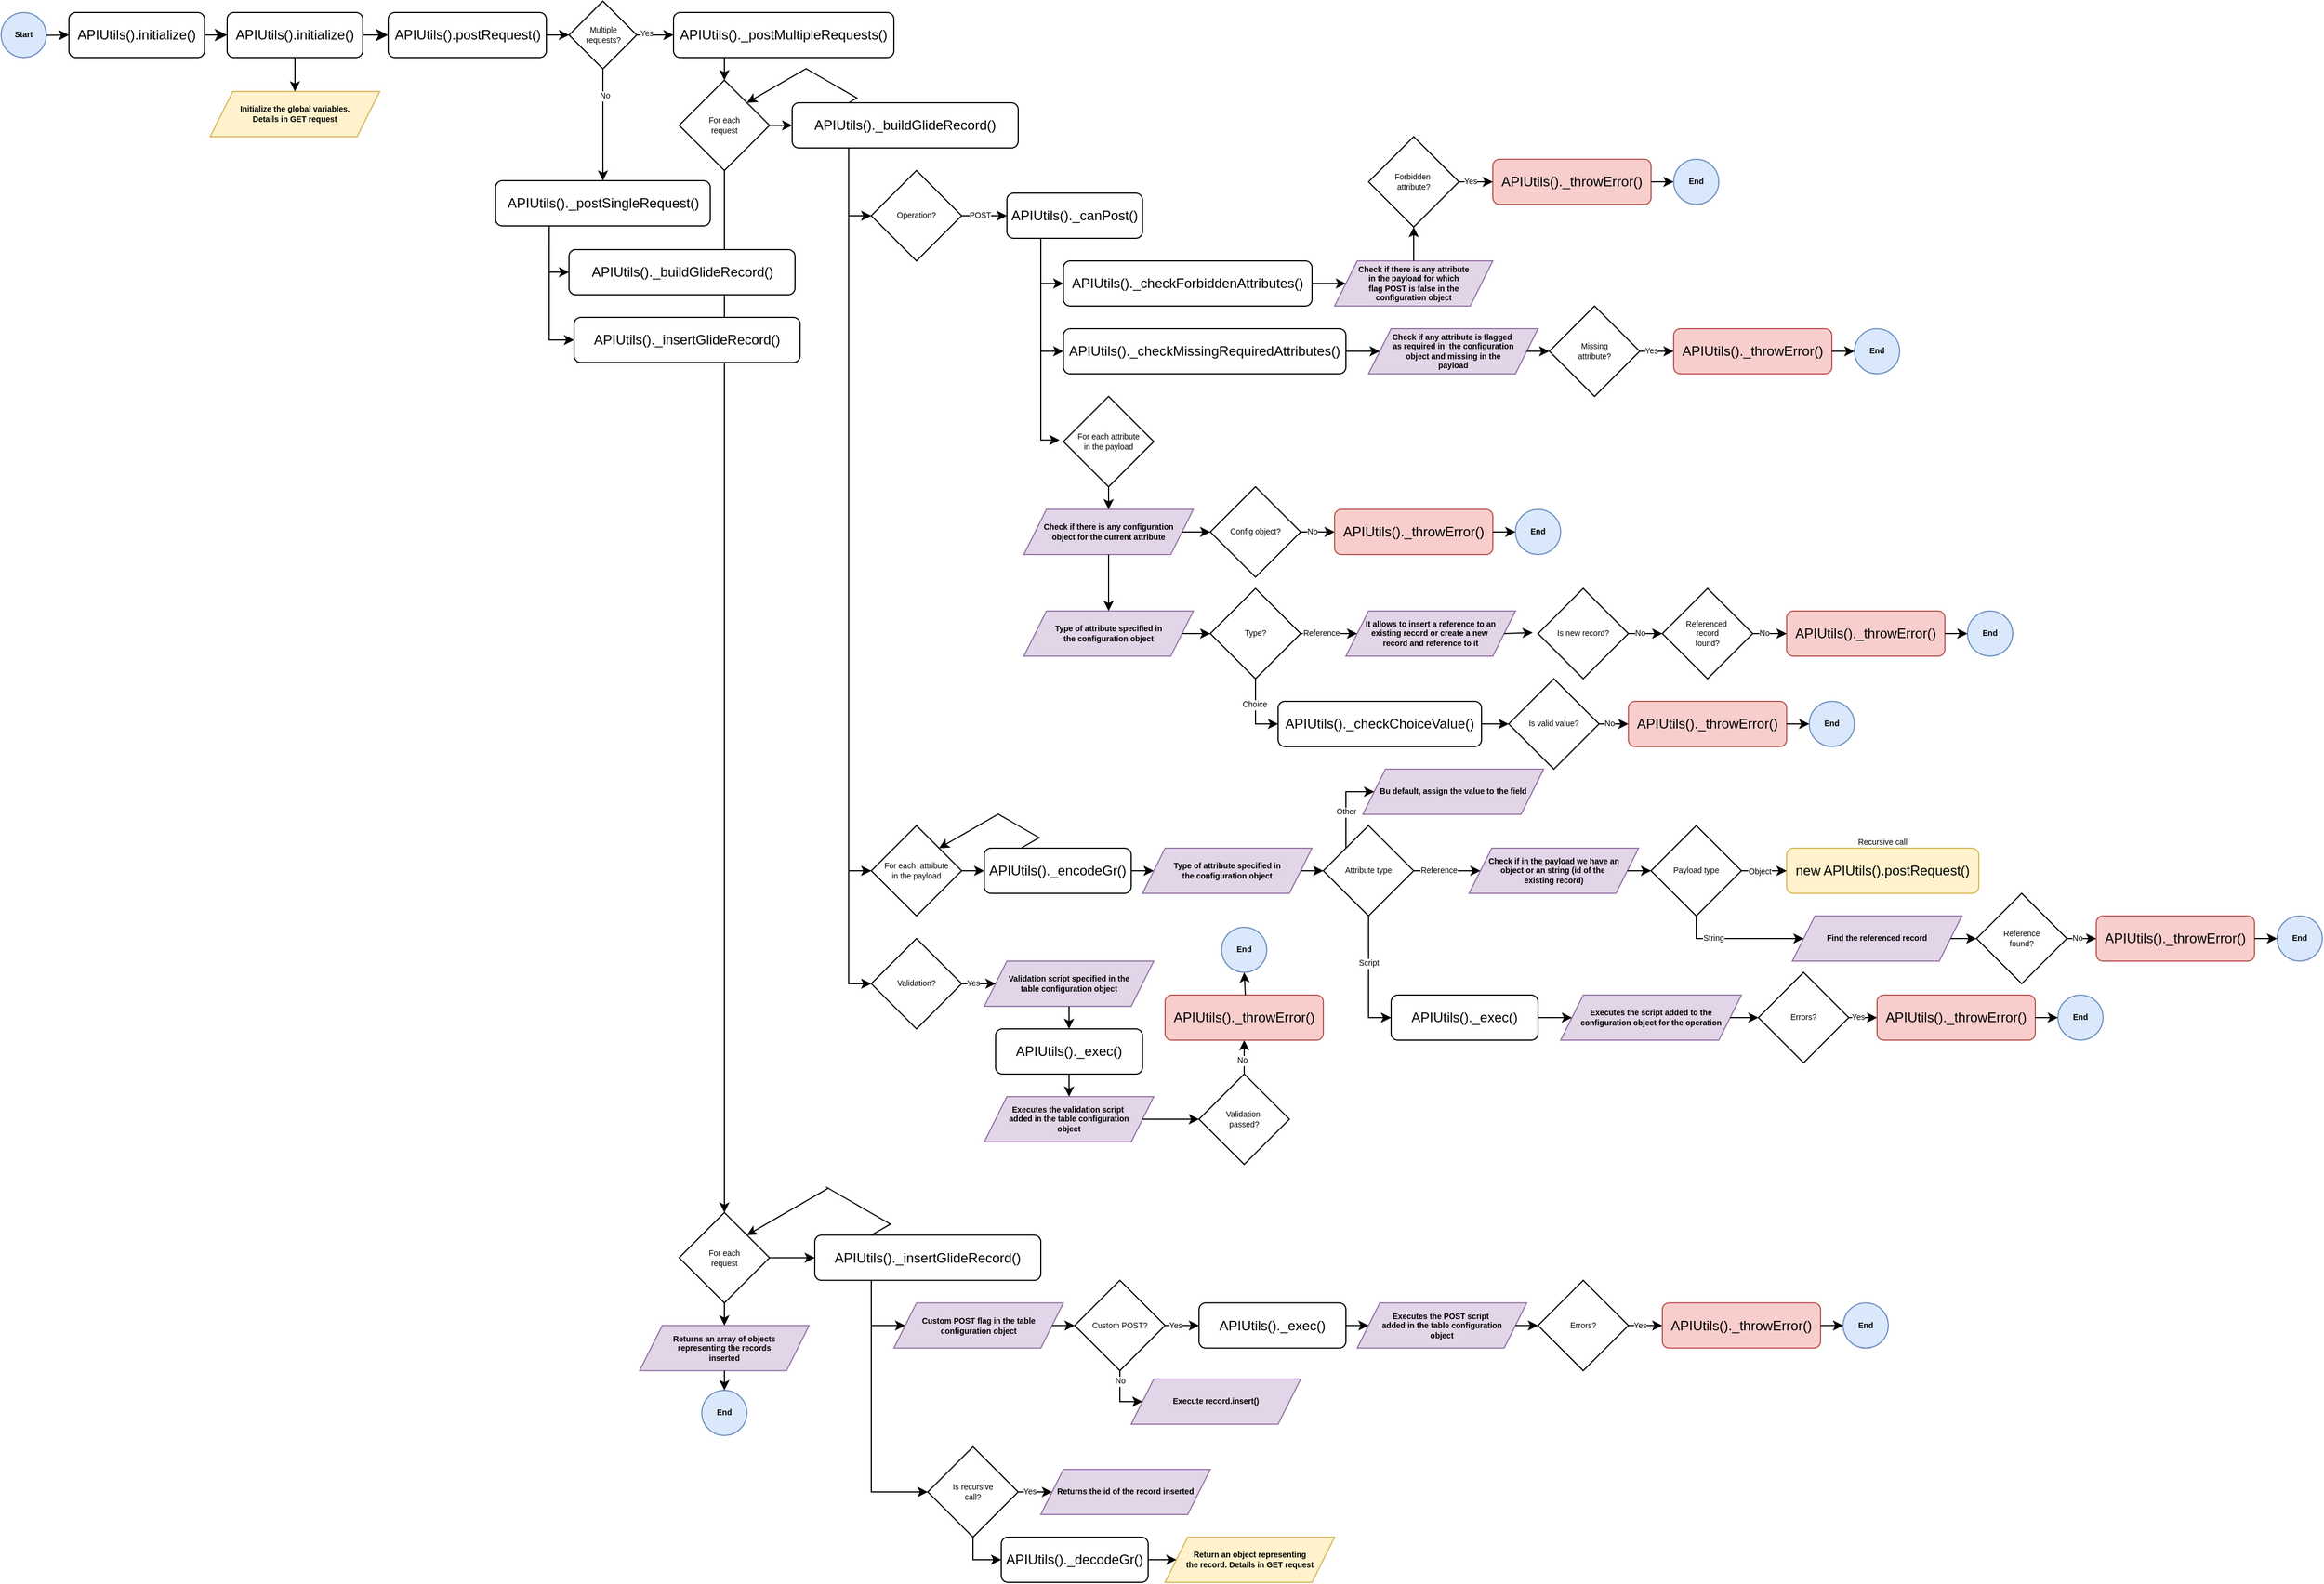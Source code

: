 <mxfile version="20.5.3" type="device"><diagram id="C5RBs43oDa-KdzZeNtuy" name="Page-1"><mxGraphModel dx="1019" dy="377" grid="1" gridSize="10" guides="1" tooltips="1" connect="1" arrows="1" fold="1" page="1" pageScale="1" pageWidth="827" pageHeight="1169" math="0" shadow="0"><root><mxCell id="WIyWlLk6GJQsqaUBKTNV-0"/><mxCell id="WIyWlLk6GJQsqaUBKTNV-1" parent="WIyWlLk6GJQsqaUBKTNV-0"/><mxCell id="lSdYBrrxnjMK8oc7DvHg-184" value="APIUtils().initialize()" style="rounded=1;whiteSpace=wrap;html=1;fontSize=12;glass=0;strokeWidth=1;shadow=0;" vertex="1" parent="WIyWlLk6GJQsqaUBKTNV-1"><mxGeometry x="570" y="640" width="120" height="40" as="geometry"/></mxCell><mxCell id="lSdYBrrxnjMK8oc7DvHg-185" value="APIUtils().initialize()" style="rounded=1;whiteSpace=wrap;html=1;fontSize=12;glass=0;strokeWidth=1;shadow=0;" vertex="1" parent="WIyWlLk6GJQsqaUBKTNV-1"><mxGeometry x="710" y="640" width="120" height="40" as="geometry"/></mxCell><mxCell id="lSdYBrrxnjMK8oc7DvHg-186" value="" style="rounded=0;html=1;jettySize=auto;orthogonalLoop=1;fontSize=11;endArrow=classic;endFill=1;endSize=8;strokeWidth=1;shadow=0;labelBackgroundColor=none;edgeStyle=orthogonalEdgeStyle;exitX=1;exitY=0.5;exitDx=0;exitDy=0;entryX=0;entryY=0.5;entryDx=0;entryDy=0;" edge="1" parent="WIyWlLk6GJQsqaUBKTNV-1" source="lSdYBrrxnjMK8oc7DvHg-184" target="lSdYBrrxnjMK8oc7DvHg-185"><mxGeometry x="0.333" y="20" relative="1" as="geometry"><mxPoint as="offset"/><mxPoint x="780" y="940" as="sourcePoint"/><mxPoint x="780" y="1000" as="targetPoint"/></mxGeometry></mxCell><mxCell id="lSdYBrrxnjMK8oc7DvHg-187" value="APIUtils().postRequest()" style="rounded=1;whiteSpace=wrap;html=1;fontSize=12;glass=0;strokeWidth=1;shadow=0;" vertex="1" parent="WIyWlLk6GJQsqaUBKTNV-1"><mxGeometry x="852.51" y="640" width="140" height="40" as="geometry"/></mxCell><mxCell id="lSdYBrrxnjMK8oc7DvHg-188" value="" style="rounded=0;html=1;jettySize=auto;orthogonalLoop=1;fontSize=11;endArrow=classic;endFill=1;endSize=8;strokeWidth=1;shadow=0;labelBackgroundColor=none;entryX=0;entryY=0.5;entryDx=0;entryDy=0;exitX=1;exitY=0.5;exitDx=0;exitDy=0;" edge="1" parent="WIyWlLk6GJQsqaUBKTNV-1" source="lSdYBrrxnjMK8oc7DvHg-185" target="lSdYBrrxnjMK8oc7DvHg-187"><mxGeometry x="0.333" y="20" relative="1" as="geometry"><mxPoint as="offset"/><mxPoint x="522.51" y="730" as="sourcePoint"/><mxPoint x="546.51" y="730" as="targetPoint"/></mxGeometry></mxCell><mxCell id="lSdYBrrxnjMK8oc7DvHg-189" value="Start" style="ellipse;whiteSpace=wrap;html=1;fontSize=7;fontStyle=1;fillColor=#dae8fc;strokeColor=#6c8ebf;" vertex="1" parent="WIyWlLk6GJQsqaUBKTNV-1"><mxGeometry x="510" y="640" width="40" height="40" as="geometry"/></mxCell><mxCell id="lSdYBrrxnjMK8oc7DvHg-190" value="" style="endArrow=classic;html=1;rounded=0;fontSize=7;entryX=0;entryY=0.5;entryDx=0;entryDy=0;" edge="1" parent="WIyWlLk6GJQsqaUBKTNV-1" source="lSdYBrrxnjMK8oc7DvHg-189" target="lSdYBrrxnjMK8oc7DvHg-184"><mxGeometry width="50" height="50" relative="1" as="geometry"><mxPoint x="600" y="850" as="sourcePoint"/><mxPoint x="650" y="800" as="targetPoint"/></mxGeometry></mxCell><mxCell id="lSdYBrrxnjMK8oc7DvHg-191" value="Multiple&lt;br&gt;requests?" style="rhombus;whiteSpace=wrap;html=1;fontSize=7;" vertex="1" parent="WIyWlLk6GJQsqaUBKTNV-1"><mxGeometry x="1012.51" y="630" width="60" height="60" as="geometry"/></mxCell><mxCell id="lSdYBrrxnjMK8oc7DvHg-192" value="" style="endArrow=classic;html=1;rounded=0;exitX=1;exitY=0.5;exitDx=0;exitDy=0;entryX=0;entryY=0.5;entryDx=0;entryDy=0;" edge="1" parent="WIyWlLk6GJQsqaUBKTNV-1" source="lSdYBrrxnjMK8oc7DvHg-187" target="lSdYBrrxnjMK8oc7DvHg-191"><mxGeometry width="50" height="50" relative="1" as="geometry"><mxPoint x="1112.51" y="720" as="sourcePoint"/><mxPoint x="1162.51" y="670" as="targetPoint"/></mxGeometry></mxCell><mxCell id="lSdYBrrxnjMK8oc7DvHg-193" value="APIUtils()._postMultipleRequests()" style="rounded=1;whiteSpace=wrap;html=1;fontSize=12;glass=0;strokeWidth=1;shadow=0;" vertex="1" parent="WIyWlLk6GJQsqaUBKTNV-1"><mxGeometry x="1105" y="640" width="195" height="40" as="geometry"/></mxCell><mxCell id="lSdYBrrxnjMK8oc7DvHg-194" value="APIUtils()._postSingleRequest()" style="rounded=1;whiteSpace=wrap;html=1;fontSize=12;glass=0;strokeWidth=1;shadow=0;" vertex="1" parent="WIyWlLk6GJQsqaUBKTNV-1"><mxGeometry x="947.51" y="789" width="190" height="40" as="geometry"/></mxCell><mxCell id="lSdYBrrxnjMK8oc7DvHg-195" value="" style="endArrow=classic;html=1;rounded=0;fontSize=7;exitX=1;exitY=0.5;exitDx=0;exitDy=0;entryX=0;entryY=0.5;entryDx=0;entryDy=0;" edge="1" parent="WIyWlLk6GJQsqaUBKTNV-1" source="lSdYBrrxnjMK8oc7DvHg-191" target="lSdYBrrxnjMK8oc7DvHg-193"><mxGeometry width="50" height="50" relative="1" as="geometry"><mxPoint x="975" y="510" as="sourcePoint"/><mxPoint x="1005" y="510" as="targetPoint"/></mxGeometry></mxCell><mxCell id="lSdYBrrxnjMK8oc7DvHg-196" value="Yes" style="edgeLabel;html=1;align=center;verticalAlign=middle;resizable=0;points=[];fontSize=7;" vertex="1" connectable="0" parent="lSdYBrrxnjMK8oc7DvHg-195"><mxGeometry x="-0.511" y="1" relative="1" as="geometry"><mxPoint as="offset"/></mxGeometry></mxCell><mxCell id="lSdYBrrxnjMK8oc7DvHg-197" value="" style="endArrow=classic;html=1;rounded=0;fontSize=7;exitX=0.5;exitY=1;exitDx=0;exitDy=0;entryX=0.5;entryY=0;entryDx=0;entryDy=0;align=center;" edge="1" parent="WIyWlLk6GJQsqaUBKTNV-1" source="lSdYBrrxnjMK8oc7DvHg-191" target="lSdYBrrxnjMK8oc7DvHg-194"><mxGeometry width="50" height="50" relative="1" as="geometry"><mxPoint x="972.51" y="490" as="sourcePoint"/><mxPoint x="972.51" y="520" as="targetPoint"/></mxGeometry></mxCell><mxCell id="lSdYBrrxnjMK8oc7DvHg-198" value="No" style="edgeLabel;html=1;align=center;verticalAlign=middle;resizable=0;points=[];fontSize=7;" vertex="1" connectable="0" parent="lSdYBrrxnjMK8oc7DvHg-197"><mxGeometry x="-0.511" y="1" relative="1" as="geometry"><mxPoint as="offset"/></mxGeometry></mxCell><mxCell id="lSdYBrrxnjMK8oc7DvHg-199" value="For each &lt;br&gt;request" style="rhombus;whiteSpace=wrap;html=1;fontSize=7;" vertex="1" parent="WIyWlLk6GJQsqaUBKTNV-1"><mxGeometry x="1110" y="700" width="80" height="80" as="geometry"/></mxCell><mxCell id="lSdYBrrxnjMK8oc7DvHg-200" value="APIUtils()._buildGlideRecord()" style="rounded=1;whiteSpace=wrap;html=1;fontSize=12;glass=0;strokeWidth=1;shadow=0;" vertex="1" parent="WIyWlLk6GJQsqaUBKTNV-1"><mxGeometry x="1210" y="720" width="200" height="40" as="geometry"/></mxCell><mxCell id="lSdYBrrxnjMK8oc7DvHg-201" value="" style="endArrow=classic;html=1;rounded=0;entryX=0.5;entryY=0;entryDx=0;entryDy=0;" edge="1" parent="WIyWlLk6GJQsqaUBKTNV-1" target="lSdYBrrxnjMK8oc7DvHg-199"><mxGeometry width="50" height="50" relative="1" as="geometry"><mxPoint x="1150" y="680" as="sourcePoint"/><mxPoint x="1430" y="610" as="targetPoint"/></mxGeometry></mxCell><mxCell id="lSdYBrrxnjMK8oc7DvHg-202" value="" style="endArrow=classic;html=1;rounded=0;exitX=1;exitY=0.5;exitDx=0;exitDy=0;entryX=0;entryY=0.5;entryDx=0;entryDy=0;" edge="1" parent="WIyWlLk6GJQsqaUBKTNV-1" source="lSdYBrrxnjMK8oc7DvHg-199" target="lSdYBrrxnjMK8oc7DvHg-200"><mxGeometry width="50" height="50" relative="1" as="geometry"><mxPoint x="1315" y="670" as="sourcePoint"/><mxPoint x="1340" y="670" as="targetPoint"/></mxGeometry></mxCell><mxCell id="lSdYBrrxnjMK8oc7DvHg-203" value="" style="endArrow=classic;html=1;rounded=0;exitX=0.25;exitY=0;exitDx=0;exitDy=0;entryX=1;entryY=0;entryDx=0;entryDy=0;edgeStyle=isometricEdgeStyle;" edge="1" parent="WIyWlLk6GJQsqaUBKTNV-1" source="lSdYBrrxnjMK8oc7DvHg-200" target="lSdYBrrxnjMK8oc7DvHg-199"><mxGeometry width="50" height="50" relative="1" as="geometry"><mxPoint x="1380" y="660" as="sourcePoint"/><mxPoint x="1430" y="610" as="targetPoint"/><Array as="points"><mxPoint x="1240" y="700"/></Array></mxGeometry></mxCell><mxCell id="lSdYBrrxnjMK8oc7DvHg-204" value="For each &lt;br&gt;request" style="rhombus;whiteSpace=wrap;html=1;fontSize=7;" vertex="1" parent="WIyWlLk6GJQsqaUBKTNV-1"><mxGeometry x="1110" y="1702.64" width="80" height="80" as="geometry"/></mxCell><mxCell id="lSdYBrrxnjMK8oc7DvHg-205" value="" style="endArrow=classic;html=1;rounded=0;entryX=0.5;entryY=0;entryDx=0;entryDy=0;exitX=0.5;exitY=1;exitDx=0;exitDy=0;" edge="1" parent="WIyWlLk6GJQsqaUBKTNV-1" source="lSdYBrrxnjMK8oc7DvHg-199" target="lSdYBrrxnjMK8oc7DvHg-204"><mxGeometry width="50" height="50" relative="1" as="geometry"><mxPoint x="1160" y="690" as="sourcePoint"/><mxPoint x="1160" y="710" as="targetPoint"/></mxGeometry></mxCell><mxCell id="lSdYBrrxnjMK8oc7DvHg-206" value="APIUtils()._insertGlideRecord()" style="rounded=1;whiteSpace=wrap;html=1;fontSize=12;glass=0;strokeWidth=1;shadow=0;" vertex="1" parent="WIyWlLk6GJQsqaUBKTNV-1"><mxGeometry x="1230" y="1722.64" width="200" height="40" as="geometry"/></mxCell><mxCell id="lSdYBrrxnjMK8oc7DvHg-207" value="" style="endArrow=classic;html=1;rounded=0;exitX=1;exitY=0.5;exitDx=0;exitDy=0;entryX=0;entryY=0.5;entryDx=0;entryDy=0;" edge="1" parent="WIyWlLk6GJQsqaUBKTNV-1" source="lSdYBrrxnjMK8oc7DvHg-204" target="lSdYBrrxnjMK8oc7DvHg-206"><mxGeometry width="50" height="50" relative="1" as="geometry"><mxPoint x="1220" y="1652.64" as="sourcePoint"/><mxPoint x="1240" y="1652.64" as="targetPoint"/></mxGeometry></mxCell><mxCell id="lSdYBrrxnjMK8oc7DvHg-208" value="" style="endArrow=classic;html=1;rounded=0;exitX=0.25;exitY=0;exitDx=0;exitDy=0;entryX=1;entryY=0;entryDx=0;entryDy=0;edgeStyle=isometricEdgeStyle;" edge="1" parent="WIyWlLk6GJQsqaUBKTNV-1" source="lSdYBrrxnjMK8oc7DvHg-206" target="lSdYBrrxnjMK8oc7DvHg-204"><mxGeometry width="50" height="50" relative="1" as="geometry"><mxPoint x="1300" y="1482.64" as="sourcePoint"/><mxPoint x="1202.08" y="1474" as="targetPoint"/><Array as="points"><mxPoint x="1240" y="1680"/><mxPoint x="1270" y="1552.64"/></Array></mxGeometry></mxCell><mxCell id="lSdYBrrxnjMK8oc7DvHg-209" value="APIUtils()._canPost()" style="rounded=1;whiteSpace=wrap;html=1;fontSize=12;glass=0;strokeWidth=1;shadow=0;" vertex="1" parent="WIyWlLk6GJQsqaUBKTNV-1"><mxGeometry x="1400" y="800" width="120" height="40" as="geometry"/></mxCell><mxCell id="lSdYBrrxnjMK8oc7DvHg-210" value="" style="endArrow=classic;html=1;rounded=0;exitX=0.25;exitY=1;exitDx=0;exitDy=0;entryX=0;entryY=0.5;entryDx=0;entryDy=0;edgeStyle=orthogonalEdgeStyle;" edge="1" parent="WIyWlLk6GJQsqaUBKTNV-1" source="lSdYBrrxnjMK8oc7DvHg-200" target="lSdYBrrxnjMK8oc7DvHg-211"><mxGeometry width="50" height="50" relative="1" as="geometry"><mxPoint x="1420" y="790" as="sourcePoint"/><mxPoint x="1470" y="740" as="targetPoint"/></mxGeometry></mxCell><mxCell id="lSdYBrrxnjMK8oc7DvHg-211" value="Operation?" style="rhombus;whiteSpace=wrap;html=1;fontSize=7;" vertex="1" parent="WIyWlLk6GJQsqaUBKTNV-1"><mxGeometry x="1280" y="780" width="80" height="80" as="geometry"/></mxCell><mxCell id="lSdYBrrxnjMK8oc7DvHg-212" value="POST" style="endArrow=classic;html=1;rounded=0;fontSize=7;exitX=1;exitY=0.5;exitDx=0;exitDy=0;entryX=0;entryY=0.5;entryDx=0;entryDy=0;" edge="1" parent="WIyWlLk6GJQsqaUBKTNV-1" source="lSdYBrrxnjMK8oc7DvHg-211" target="lSdYBrrxnjMK8oc7DvHg-209"><mxGeometry x="-0.2" width="50" height="50" relative="1" as="geometry"><mxPoint x="1490" y="930" as="sourcePoint"/><mxPoint x="1540" y="880" as="targetPoint"/><mxPoint as="offset"/></mxGeometry></mxCell><mxCell id="lSdYBrrxnjMK8oc7DvHg-213" value="For each&amp;nbsp; attribute&lt;br&gt;in the payload" style="rhombus;whiteSpace=wrap;html=1;fontSize=7;" vertex="1" parent="WIyWlLk6GJQsqaUBKTNV-1"><mxGeometry x="1280" y="1360" width="80" height="80" as="geometry"/></mxCell><mxCell id="lSdYBrrxnjMK8oc7DvHg-214" value="" style="endArrow=classic;html=1;rounded=0;exitX=0.25;exitY=1;exitDx=0;exitDy=0;entryX=0;entryY=0.5;entryDx=0;entryDy=0;edgeStyle=orthogonalEdgeStyle;" edge="1" parent="WIyWlLk6GJQsqaUBKTNV-1" source="lSdYBrrxnjMK8oc7DvHg-200" target="lSdYBrrxnjMK8oc7DvHg-213"><mxGeometry width="50" height="50" relative="1" as="geometry"><mxPoint x="1270" y="770" as="sourcePoint"/><mxPoint x="1290" y="830" as="targetPoint"/></mxGeometry></mxCell><mxCell id="lSdYBrrxnjMK8oc7DvHg-215" value="APIUtils()._encodeGr()" style="rounded=1;whiteSpace=wrap;html=1;fontSize=12;glass=0;strokeWidth=1;shadow=0;" vertex="1" parent="WIyWlLk6GJQsqaUBKTNV-1"><mxGeometry x="1380" y="1380" width="130" height="40" as="geometry"/></mxCell><mxCell id="lSdYBrrxnjMK8oc7DvHg-216" value="" style="endArrow=classic;html=1;rounded=0;fontSize=7;exitX=1;exitY=0.5;exitDx=0;exitDy=0;entryX=0;entryY=0.5;entryDx=0;entryDy=0;" edge="1" parent="WIyWlLk6GJQsqaUBKTNV-1" source="lSdYBrrxnjMK8oc7DvHg-213" target="lSdYBrrxnjMK8oc7DvHg-215"><mxGeometry width="50" height="50" relative="1" as="geometry"><mxPoint x="1380" y="1496.86" as="sourcePoint"/><mxPoint x="1430" y="1446.86" as="targetPoint"/></mxGeometry></mxCell><mxCell id="lSdYBrrxnjMK8oc7DvHg-217" value="" style="endArrow=classic;html=1;rounded=0;fontSize=7;exitX=0.25;exitY=0;exitDx=0;exitDy=0;entryX=1;entryY=0;entryDx=0;entryDy=0;edgeStyle=isometricEdgeStyle;" edge="1" parent="WIyWlLk6GJQsqaUBKTNV-1" source="lSdYBrrxnjMK8oc7DvHg-215" target="lSdYBrrxnjMK8oc7DvHg-213"><mxGeometry width="50" height="50" relative="1" as="geometry"><mxPoint x="1380" y="1496.86" as="sourcePoint"/><mxPoint x="1430" y="1446.86" as="targetPoint"/><Array as="points"><mxPoint x="1410" y="1360"/></Array></mxGeometry></mxCell><mxCell id="lSdYBrrxnjMK8oc7DvHg-218" value="APIUtils()._checkForbiddenAttributes()" style="rounded=1;whiteSpace=wrap;html=1;fontSize=12;glass=0;strokeWidth=1;shadow=0;" vertex="1" parent="WIyWlLk6GJQsqaUBKTNV-1"><mxGeometry x="1450" y="860" width="220" height="40" as="geometry"/></mxCell><mxCell id="lSdYBrrxnjMK8oc7DvHg-219" value="" style="endArrow=classic;html=1;rounded=0;fontSize=7;exitX=0.25;exitY=1;exitDx=0;exitDy=0;entryX=0;entryY=0.5;entryDx=0;entryDy=0;edgeStyle=orthogonalEdgeStyle;" edge="1" parent="WIyWlLk6GJQsqaUBKTNV-1" source="lSdYBrrxnjMK8oc7DvHg-209" target="lSdYBrrxnjMK8oc7DvHg-218"><mxGeometry width="50" height="50" relative="1" as="geometry"><mxPoint x="1360" y="860" as="sourcePoint"/><mxPoint x="1410" y="810" as="targetPoint"/></mxGeometry></mxCell><mxCell id="lSdYBrrxnjMK8oc7DvHg-220" value="Check if there is any attribute&lt;br&gt;in the payload for which&lt;br&gt;flag POST is false in the&lt;br&gt;configuration object" style="shape=parallelogram;perimeter=parallelogramPerimeter;whiteSpace=wrap;html=1;fixedSize=1;fontSize=7;fillColor=#e1d5e7;strokeColor=#9673a6;fontStyle=1" vertex="1" parent="WIyWlLk6GJQsqaUBKTNV-1"><mxGeometry x="1690" y="860" width="140" height="40" as="geometry"/></mxCell><mxCell id="lSdYBrrxnjMK8oc7DvHg-221" value="" style="endArrow=classic;html=1;rounded=0;fontSize=7;exitX=1;exitY=0.5;exitDx=0;exitDy=0;entryX=0;entryY=0.5;entryDx=0;entryDy=0;" edge="1" parent="WIyWlLk6GJQsqaUBKTNV-1" source="lSdYBrrxnjMK8oc7DvHg-218" target="lSdYBrrxnjMK8oc7DvHg-220"><mxGeometry width="50" height="50" relative="1" as="geometry"><mxPoint x="1550" y="970" as="sourcePoint"/><mxPoint x="1600" y="920" as="targetPoint"/></mxGeometry></mxCell><mxCell id="lSdYBrrxnjMK8oc7DvHg-222" value="APIUtils()._checkMissingRequiredAttributes()" style="rounded=1;whiteSpace=wrap;html=1;fontSize=12;glass=0;strokeWidth=1;shadow=0;" vertex="1" parent="WIyWlLk6GJQsqaUBKTNV-1"><mxGeometry x="1450" y="920" width="250" height="40" as="geometry"/></mxCell><mxCell id="lSdYBrrxnjMK8oc7DvHg-223" value="" style="endArrow=classic;html=1;rounded=0;fontSize=7;exitX=0.25;exitY=1;exitDx=0;exitDy=0;entryX=0;entryY=0.5;entryDx=0;entryDy=0;edgeStyle=orthogonalEdgeStyle;" edge="1" parent="WIyWlLk6GJQsqaUBKTNV-1" source="lSdYBrrxnjMK8oc7DvHg-209" target="lSdYBrrxnjMK8oc7DvHg-222"><mxGeometry width="50" height="50" relative="1" as="geometry"><mxPoint x="1440" y="850" as="sourcePoint"/><mxPoint x="1460" y="890" as="targetPoint"/></mxGeometry></mxCell><mxCell id="lSdYBrrxnjMK8oc7DvHg-224" value="Check if any attribute is flagged&amp;nbsp;&lt;br&gt;as required in&amp;nbsp; the configuration&lt;br&gt;object and missing in the&lt;br&gt;payload" style="shape=parallelogram;perimeter=parallelogramPerimeter;whiteSpace=wrap;html=1;fixedSize=1;fontSize=7;fillColor=#e1d5e7;strokeColor=#9673a6;fontStyle=1" vertex="1" parent="WIyWlLk6GJQsqaUBKTNV-1"><mxGeometry x="1720" y="920" width="150" height="40" as="geometry"/></mxCell><mxCell id="lSdYBrrxnjMK8oc7DvHg-225" value="" style="endArrow=classic;html=1;rounded=0;fontSize=7;exitX=1;exitY=0.5;exitDx=0;exitDy=0;entryX=0;entryY=0.5;entryDx=0;entryDy=0;" edge="1" parent="WIyWlLk6GJQsqaUBKTNV-1" source="lSdYBrrxnjMK8oc7DvHg-222" target="lSdYBrrxnjMK8oc7DvHg-224"><mxGeometry width="50" height="50" relative="1" as="geometry"><mxPoint x="1680" y="890" as="sourcePoint"/><mxPoint x="1710" y="890" as="targetPoint"/></mxGeometry></mxCell><mxCell id="lSdYBrrxnjMK8oc7DvHg-226" value="For each attribute&lt;br&gt;in the payload" style="rhombus;whiteSpace=wrap;html=1;fontSize=7;" vertex="1" parent="WIyWlLk6GJQsqaUBKTNV-1"><mxGeometry x="1450" y="980" width="80" height="80" as="geometry"/></mxCell><mxCell id="lSdYBrrxnjMK8oc7DvHg-227" value="" style="endArrow=classic;html=1;rounded=0;fontSize=7;exitX=0.25;exitY=1;exitDx=0;exitDy=0;entryX=-0.042;entryY=0.483;entryDx=0;entryDy=0;edgeStyle=orthogonalEdgeStyle;entryPerimeter=0;" edge="1" parent="WIyWlLk6GJQsqaUBKTNV-1" source="lSdYBrrxnjMK8oc7DvHg-209" target="lSdYBrrxnjMK8oc7DvHg-226"><mxGeometry width="50" height="50" relative="1" as="geometry"><mxPoint x="1440" y="850" as="sourcePoint"/><mxPoint x="1460" y="950" as="targetPoint"/><Array as="points"><mxPoint x="1430" y="1019"/></Array></mxGeometry></mxCell><mxCell id="lSdYBrrxnjMK8oc7DvHg-228" value="" style="endArrow=classic;html=1;rounded=0;exitX=1;exitY=0.5;exitDx=0;exitDy=0;edgeStyle=orthogonalEdgeStyle;entryX=0;entryY=0.5;entryDx=0;entryDy=0;" edge="1" parent="WIyWlLk6GJQsqaUBKTNV-1" source="lSdYBrrxnjMK8oc7DvHg-233" target="lSdYBrrxnjMK8oc7DvHg-230"><mxGeometry width="50" height="50" relative="1" as="geometry"><mxPoint x="1725" y="1000" as="sourcePoint"/><mxPoint x="1725" y="1020" as="targetPoint"/></mxGeometry></mxCell><mxCell id="lSdYBrrxnjMK8oc7DvHg-229" value="No" style="edgeLabel;html=1;align=center;verticalAlign=middle;resizable=0;points=[];fontSize=7;" vertex="1" connectable="0" parent="lSdYBrrxnjMK8oc7DvHg-228"><mxGeometry x="-0.2" relative="1" as="geometry"><mxPoint x="-2" as="offset"/></mxGeometry></mxCell><mxCell id="lSdYBrrxnjMK8oc7DvHg-230" value="APIUtils()._throwError()" style="rounded=1;whiteSpace=wrap;html=1;fontSize=12;glass=0;strokeWidth=1;shadow=0;fillColor=#f8cecc;strokeColor=#b85450;" vertex="1" parent="WIyWlLk6GJQsqaUBKTNV-1"><mxGeometry x="1690" y="1080" width="140" height="40" as="geometry"/></mxCell><mxCell id="lSdYBrrxnjMK8oc7DvHg-231" value="End" style="ellipse;whiteSpace=wrap;html=1;fontSize=7;fontStyle=1;fillColor=#dae8fc;strokeColor=#6c8ebf;" vertex="1" parent="WIyWlLk6GJQsqaUBKTNV-1"><mxGeometry x="1850" y="1080" width="40" height="40" as="geometry"/></mxCell><mxCell id="lSdYBrrxnjMK8oc7DvHg-232" value="" style="endArrow=classic;html=1;rounded=0;fontSize=7;exitX=1;exitY=0.5;exitDx=0;exitDy=0;entryX=0;entryY=0.5;entryDx=0;entryDy=0;" edge="1" parent="WIyWlLk6GJQsqaUBKTNV-1" source="lSdYBrrxnjMK8oc7DvHg-230" target="lSdYBrrxnjMK8oc7DvHg-231"><mxGeometry width="50" height="50" relative="1" as="geometry"><mxPoint x="1895" y="1050" as="sourcePoint"/><mxPoint x="1925" y="1050" as="targetPoint"/></mxGeometry></mxCell><mxCell id="lSdYBrrxnjMK8oc7DvHg-233" value="Config object?" style="rhombus;whiteSpace=wrap;html=1;fontSize=7;" vertex="1" parent="WIyWlLk6GJQsqaUBKTNV-1"><mxGeometry x="1580" y="1060" width="80" height="80" as="geometry"/></mxCell><mxCell id="lSdYBrrxnjMK8oc7DvHg-234" value="Type?" style="rhombus;whiteSpace=wrap;html=1;fontSize=7;" vertex="1" parent="WIyWlLk6GJQsqaUBKTNV-1"><mxGeometry x="1580" y="1150" width="80" height="80" as="geometry"/></mxCell><mxCell id="lSdYBrrxnjMK8oc7DvHg-235" value="Is new record?" style="rhombus;whiteSpace=wrap;html=1;fontSize=7;" vertex="1" parent="WIyWlLk6GJQsqaUBKTNV-1"><mxGeometry x="1870" y="1150" width="80" height="80" as="geometry"/></mxCell><mxCell id="lSdYBrrxnjMK8oc7DvHg-236" value="" style="endArrow=classic;html=1;rounded=0;exitX=1;exitY=0.5;exitDx=0;exitDy=0;edgeStyle=orthogonalEdgeStyle;entryX=0;entryY=0.5;entryDx=0;entryDy=0;" edge="1" parent="WIyWlLk6GJQsqaUBKTNV-1" source="lSdYBrrxnjMK8oc7DvHg-234" target="lSdYBrrxnjMK8oc7DvHg-278"><mxGeometry width="50" height="50" relative="1" as="geometry"><mxPoint x="1760" y="1230" as="sourcePoint"/><mxPoint x="1830" y="1230" as="targetPoint"/></mxGeometry></mxCell><mxCell id="lSdYBrrxnjMK8oc7DvHg-237" value="Reference" style="edgeLabel;html=1;align=center;verticalAlign=middle;resizable=0;points=[];fontSize=7;" vertex="1" connectable="0" parent="lSdYBrrxnjMK8oc7DvHg-236"><mxGeometry x="-0.2" relative="1" as="geometry"><mxPoint x="-2" as="offset"/></mxGeometry></mxCell><mxCell id="lSdYBrrxnjMK8oc7DvHg-238" value="Referenced&amp;nbsp;&lt;br&gt;record&lt;br&gt;found?" style="rhombus;whiteSpace=wrap;html=1;fontSize=7;" vertex="1" parent="WIyWlLk6GJQsqaUBKTNV-1"><mxGeometry x="1980" y="1150" width="80" height="80" as="geometry"/></mxCell><mxCell id="lSdYBrrxnjMK8oc7DvHg-239" value="" style="endArrow=classic;html=1;rounded=0;exitX=1;exitY=0.5;exitDx=0;exitDy=0;edgeStyle=orthogonalEdgeStyle;entryX=0;entryY=0.5;entryDx=0;entryDy=0;" edge="1" parent="WIyWlLk6GJQsqaUBKTNV-1" source="lSdYBrrxnjMK8oc7DvHg-235" target="lSdYBrrxnjMK8oc7DvHg-238"><mxGeometry width="50" height="50" relative="1" as="geometry"><mxPoint x="1740" y="1270" as="sourcePoint"/><mxPoint x="1810" y="1270" as="targetPoint"/></mxGeometry></mxCell><mxCell id="lSdYBrrxnjMK8oc7DvHg-240" value="No" style="edgeLabel;html=1;align=center;verticalAlign=middle;resizable=0;points=[];fontSize=7;" vertex="1" connectable="0" parent="lSdYBrrxnjMK8oc7DvHg-239"><mxGeometry x="-0.2" relative="1" as="geometry"><mxPoint x="-2" as="offset"/></mxGeometry></mxCell><mxCell id="lSdYBrrxnjMK8oc7DvHg-241" value="" style="endArrow=classic;html=1;rounded=0;exitX=1;exitY=0.5;exitDx=0;exitDy=0;edgeStyle=orthogonalEdgeStyle;entryX=0;entryY=0.5;entryDx=0;entryDy=0;" edge="1" parent="WIyWlLk6GJQsqaUBKTNV-1" source="lSdYBrrxnjMK8oc7DvHg-238" target="lSdYBrrxnjMK8oc7DvHg-243"><mxGeometry width="50" height="50" relative="1" as="geometry"><mxPoint x="1990" y="1260" as="sourcePoint"/><mxPoint x="2020" y="1170" as="targetPoint"/></mxGeometry></mxCell><mxCell id="lSdYBrrxnjMK8oc7DvHg-242" value="No" style="edgeLabel;html=1;align=center;verticalAlign=middle;resizable=0;points=[];fontSize=7;" vertex="1" connectable="0" parent="lSdYBrrxnjMK8oc7DvHg-241"><mxGeometry x="-0.2" relative="1" as="geometry"><mxPoint x="-2" as="offset"/></mxGeometry></mxCell><mxCell id="lSdYBrrxnjMK8oc7DvHg-243" value="APIUtils()._throwError()" style="rounded=1;whiteSpace=wrap;html=1;fontSize=12;glass=0;strokeWidth=1;shadow=0;fillColor=#f8cecc;strokeColor=#b85450;" vertex="1" parent="WIyWlLk6GJQsqaUBKTNV-1"><mxGeometry x="2090" y="1170" width="140" height="40" as="geometry"/></mxCell><mxCell id="lSdYBrrxnjMK8oc7DvHg-244" value="End" style="ellipse;whiteSpace=wrap;html=1;fontSize=7;fontStyle=1;fillColor=#dae8fc;strokeColor=#6c8ebf;" vertex="1" parent="WIyWlLk6GJQsqaUBKTNV-1"><mxGeometry x="2250" y="1170" width="40" height="40" as="geometry"/></mxCell><mxCell id="lSdYBrrxnjMK8oc7DvHg-245" value="" style="endArrow=classic;html=1;rounded=0;fontSize=7;exitX=1;exitY=0.5;exitDx=0;exitDy=0;entryX=0;entryY=0.5;entryDx=0;entryDy=0;" edge="1" parent="WIyWlLk6GJQsqaUBKTNV-1" source="lSdYBrrxnjMK8oc7DvHg-243" target="lSdYBrrxnjMK8oc7DvHg-244"><mxGeometry width="50" height="50" relative="1" as="geometry"><mxPoint x="2190" y="1200" as="sourcePoint"/><mxPoint x="2220" y="1200" as="targetPoint"/></mxGeometry></mxCell><mxCell id="lSdYBrrxnjMK8oc7DvHg-246" value="Forbidden&amp;nbsp;&lt;br&gt;attribute?" style="rhombus;whiteSpace=wrap;html=1;fontSize=7;" vertex="1" parent="WIyWlLk6GJQsqaUBKTNV-1"><mxGeometry x="1720" y="750" width="80" height="80" as="geometry"/></mxCell><mxCell id="lSdYBrrxnjMK8oc7DvHg-247" value="" style="endArrow=classic;html=1;rounded=0;fontSize=7;exitX=0.5;exitY=0;exitDx=0;exitDy=0;entryX=0.5;entryY=1;entryDx=0;entryDy=0;edgeStyle=orthogonalEdgeStyle;" edge="1" parent="WIyWlLk6GJQsqaUBKTNV-1" source="lSdYBrrxnjMK8oc7DvHg-220" target="lSdYBrrxnjMK8oc7DvHg-246"><mxGeometry width="50" height="50" relative="1" as="geometry"><mxPoint x="1440" y="850" as="sourcePoint"/><mxPoint x="1460" y="890" as="targetPoint"/></mxGeometry></mxCell><mxCell id="lSdYBrrxnjMK8oc7DvHg-248" value="" style="endArrow=classic;html=1;rounded=0;exitX=1;exitY=0.5;exitDx=0;exitDy=0;edgeStyle=orthogonalEdgeStyle;entryX=0;entryY=0.5;entryDx=0;entryDy=0;" edge="1" parent="WIyWlLk6GJQsqaUBKTNV-1" source="lSdYBrrxnjMK8oc7DvHg-246" target="lSdYBrrxnjMK8oc7DvHg-250"><mxGeometry width="50" height="50" relative="1" as="geometry"><mxPoint x="1800" y="790" as="sourcePoint"/><mxPoint x="1830" y="700" as="targetPoint"/></mxGeometry></mxCell><mxCell id="lSdYBrrxnjMK8oc7DvHg-249" value="Yes" style="edgeLabel;html=1;align=center;verticalAlign=middle;resizable=0;points=[];fontSize=7;" vertex="1" connectable="0" parent="lSdYBrrxnjMK8oc7DvHg-248"><mxGeometry x="-0.2" relative="1" as="geometry"><mxPoint x="-2" as="offset"/></mxGeometry></mxCell><mxCell id="lSdYBrrxnjMK8oc7DvHg-250" value="APIUtils()._throwError()" style="rounded=1;whiteSpace=wrap;html=1;fontSize=12;glass=0;strokeWidth=1;shadow=0;fillColor=#f8cecc;strokeColor=#b85450;" vertex="1" parent="WIyWlLk6GJQsqaUBKTNV-1"><mxGeometry x="1830" y="770" width="140" height="40" as="geometry"/></mxCell><mxCell id="lSdYBrrxnjMK8oc7DvHg-251" value="End" style="ellipse;whiteSpace=wrap;html=1;fontSize=7;fontStyle=1;fillColor=#dae8fc;strokeColor=#6c8ebf;" vertex="1" parent="WIyWlLk6GJQsqaUBKTNV-1"><mxGeometry x="1990" y="770" width="40" height="40" as="geometry"/></mxCell><mxCell id="lSdYBrrxnjMK8oc7DvHg-252" value="" style="endArrow=classic;html=1;rounded=0;fontSize=7;exitX=1;exitY=0.5;exitDx=0;exitDy=0;entryX=0;entryY=0.5;entryDx=0;entryDy=0;" edge="1" parent="WIyWlLk6GJQsqaUBKTNV-1" source="lSdYBrrxnjMK8oc7DvHg-250" target="lSdYBrrxnjMK8oc7DvHg-251"><mxGeometry width="50" height="50" relative="1" as="geometry"><mxPoint x="2000" y="730" as="sourcePoint"/><mxPoint x="2030" y="730" as="targetPoint"/></mxGeometry></mxCell><mxCell id="lSdYBrrxnjMK8oc7DvHg-253" value="Missing&lt;br&gt;attribute?" style="rhombus;whiteSpace=wrap;html=1;fontSize=7;" vertex="1" parent="WIyWlLk6GJQsqaUBKTNV-1"><mxGeometry x="1880" y="900" width="80" height="80" as="geometry"/></mxCell><mxCell id="lSdYBrrxnjMK8oc7DvHg-254" value="" style="endArrow=classic;html=1;rounded=0;exitX=1;exitY=0.5;exitDx=0;exitDy=0;edgeStyle=orthogonalEdgeStyle;entryX=0;entryY=0.5;entryDx=0;entryDy=0;" edge="1" parent="WIyWlLk6GJQsqaUBKTNV-1" source="lSdYBrrxnjMK8oc7DvHg-253" target="lSdYBrrxnjMK8oc7DvHg-256"><mxGeometry width="50" height="50" relative="1" as="geometry"><mxPoint x="1970" y="940" as="sourcePoint"/><mxPoint x="2000" y="850" as="targetPoint"/></mxGeometry></mxCell><mxCell id="lSdYBrrxnjMK8oc7DvHg-255" value="Yes" style="edgeLabel;html=1;align=center;verticalAlign=middle;resizable=0;points=[];fontSize=7;" vertex="1" connectable="0" parent="lSdYBrrxnjMK8oc7DvHg-254"><mxGeometry x="-0.2" relative="1" as="geometry"><mxPoint x="-2" as="offset"/></mxGeometry></mxCell><mxCell id="lSdYBrrxnjMK8oc7DvHg-256" value="APIUtils()._throwError()" style="rounded=1;whiteSpace=wrap;html=1;fontSize=12;glass=0;strokeWidth=1;shadow=0;fillColor=#f8cecc;strokeColor=#b85450;" vertex="1" parent="WIyWlLk6GJQsqaUBKTNV-1"><mxGeometry x="1990" y="920" width="140" height="40" as="geometry"/></mxCell><mxCell id="lSdYBrrxnjMK8oc7DvHg-257" value="End" style="ellipse;whiteSpace=wrap;html=1;fontSize=7;fontStyle=1;fillColor=#dae8fc;strokeColor=#6c8ebf;" vertex="1" parent="WIyWlLk6GJQsqaUBKTNV-1"><mxGeometry x="2150" y="920" width="40" height="40" as="geometry"/></mxCell><mxCell id="lSdYBrrxnjMK8oc7DvHg-258" value="" style="endArrow=classic;html=1;rounded=0;fontSize=7;exitX=1;exitY=0.5;exitDx=0;exitDy=0;entryX=0;entryY=0.5;entryDx=0;entryDy=0;" edge="1" parent="WIyWlLk6GJQsqaUBKTNV-1" source="lSdYBrrxnjMK8oc7DvHg-256" target="lSdYBrrxnjMK8oc7DvHg-257"><mxGeometry width="50" height="50" relative="1" as="geometry"><mxPoint x="2170" y="880" as="sourcePoint"/><mxPoint x="2200" y="880" as="targetPoint"/></mxGeometry></mxCell><mxCell id="lSdYBrrxnjMK8oc7DvHg-259" value="" style="endArrow=classic;html=1;rounded=0;fontSize=7;exitX=1;exitY=0.5;exitDx=0;exitDy=0;entryX=0;entryY=0.5;entryDx=0;entryDy=0;" edge="1" parent="WIyWlLk6GJQsqaUBKTNV-1" source="lSdYBrrxnjMK8oc7DvHg-224" target="lSdYBrrxnjMK8oc7DvHg-253"><mxGeometry width="50" height="50" relative="1" as="geometry"><mxPoint x="1860" y="950" as="sourcePoint"/><mxPoint x="1910" y="900" as="targetPoint"/></mxGeometry></mxCell><mxCell id="lSdYBrrxnjMK8oc7DvHg-260" value="APIUtils()._checkChoiceValue()" style="rounded=1;whiteSpace=wrap;html=1;fontSize=12;glass=0;strokeWidth=1;shadow=0;" vertex="1" parent="WIyWlLk6GJQsqaUBKTNV-1"><mxGeometry x="1640" y="1250" width="180" height="40" as="geometry"/></mxCell><mxCell id="lSdYBrrxnjMK8oc7DvHg-261" value="" style="endArrow=classic;html=1;rounded=0;fontSize=7;exitX=0.5;exitY=1;exitDx=0;exitDy=0;entryX=0;entryY=0.5;entryDx=0;entryDy=0;edgeStyle=orthogonalEdgeStyle;" edge="1" parent="WIyWlLk6GJQsqaUBKTNV-1" source="lSdYBrrxnjMK8oc7DvHg-234" target="lSdYBrrxnjMK8oc7DvHg-260"><mxGeometry width="50" height="50" relative="1" as="geometry"><mxPoint x="1840" y="1400" as="sourcePoint"/><mxPoint x="1890" y="1350" as="targetPoint"/></mxGeometry></mxCell><mxCell id="lSdYBrrxnjMK8oc7DvHg-262" value="Choice" style="edgeLabel;html=1;align=center;verticalAlign=middle;resizable=0;points=[];fontSize=7;" vertex="1" connectable="0" parent="lSdYBrrxnjMK8oc7DvHg-261"><mxGeometry x="-0.249" y="-1" relative="1" as="geometry"><mxPoint as="offset"/></mxGeometry></mxCell><mxCell id="lSdYBrrxnjMK8oc7DvHg-263" value="Is valid value?" style="rhombus;whiteSpace=wrap;html=1;fontSize=7;" vertex="1" parent="WIyWlLk6GJQsqaUBKTNV-1"><mxGeometry x="1844" y="1230" width="80" height="80" as="geometry"/></mxCell><mxCell id="lSdYBrrxnjMK8oc7DvHg-264" value="" style="endArrow=classic;html=1;rounded=0;exitX=1;exitY=0.5;exitDx=0;exitDy=0;edgeStyle=orthogonalEdgeStyle;entryX=0;entryY=0.5;entryDx=0;entryDy=0;" edge="1" parent="WIyWlLk6GJQsqaUBKTNV-1" source="lSdYBrrxnjMK8oc7DvHg-263" target="lSdYBrrxnjMK8oc7DvHg-266"><mxGeometry width="50" height="50" relative="1" as="geometry"><mxPoint x="2010" y="1360" as="sourcePoint"/><mxPoint x="2040" y="1270" as="targetPoint"/></mxGeometry></mxCell><mxCell id="lSdYBrrxnjMK8oc7DvHg-265" value="No" style="edgeLabel;html=1;align=center;verticalAlign=middle;resizable=0;points=[];fontSize=7;" vertex="1" connectable="0" parent="lSdYBrrxnjMK8oc7DvHg-264"><mxGeometry x="-0.2" relative="1" as="geometry"><mxPoint x="-2" as="offset"/></mxGeometry></mxCell><mxCell id="lSdYBrrxnjMK8oc7DvHg-266" value="APIUtils()._throwError()" style="rounded=1;whiteSpace=wrap;html=1;fontSize=12;glass=0;strokeWidth=1;shadow=0;fillColor=#f8cecc;strokeColor=#b85450;" vertex="1" parent="WIyWlLk6GJQsqaUBKTNV-1"><mxGeometry x="1950" y="1250" width="140" height="40" as="geometry"/></mxCell><mxCell id="lSdYBrrxnjMK8oc7DvHg-267" value="End" style="ellipse;whiteSpace=wrap;html=1;fontSize=7;fontStyle=1;fillColor=#dae8fc;strokeColor=#6c8ebf;" vertex="1" parent="WIyWlLk6GJQsqaUBKTNV-1"><mxGeometry x="2110" y="1250" width="40" height="40" as="geometry"/></mxCell><mxCell id="lSdYBrrxnjMK8oc7DvHg-268" value="" style="endArrow=classic;html=1;rounded=0;fontSize=7;exitX=1;exitY=0.5;exitDx=0;exitDy=0;entryX=0;entryY=0.5;entryDx=0;entryDy=0;" edge="1" parent="WIyWlLk6GJQsqaUBKTNV-1" source="lSdYBrrxnjMK8oc7DvHg-266" target="lSdYBrrxnjMK8oc7DvHg-267"><mxGeometry width="50" height="50" relative="1" as="geometry"><mxPoint x="2210" y="1300" as="sourcePoint"/><mxPoint x="2240" y="1300" as="targetPoint"/></mxGeometry></mxCell><mxCell id="lSdYBrrxnjMK8oc7DvHg-269" value="" style="endArrow=classic;html=1;rounded=0;fontSize=7;exitX=1;exitY=0.5;exitDx=0;exitDy=0;entryX=0;entryY=0.5;entryDx=0;entryDy=0;" edge="1" parent="WIyWlLk6GJQsqaUBKTNV-1" source="lSdYBrrxnjMK8oc7DvHg-260" target="lSdYBrrxnjMK8oc7DvHg-263"><mxGeometry width="50" height="50" relative="1" as="geometry"><mxPoint x="1770" y="1420" as="sourcePoint"/><mxPoint x="1820" y="1370" as="targetPoint"/></mxGeometry></mxCell><mxCell id="lSdYBrrxnjMK8oc7DvHg-270" value="Attribute type" style="rhombus;whiteSpace=wrap;html=1;fontSize=7;" vertex="1" parent="WIyWlLk6GJQsqaUBKTNV-1"><mxGeometry x="1680" y="1360" width="80" height="80" as="geometry"/></mxCell><mxCell id="lSdYBrrxnjMK8oc7DvHg-271" value="" style="endArrow=classic;html=1;rounded=0;fontSize=7;exitX=1;exitY=0.5;exitDx=0;exitDy=0;entryX=0;entryY=0.5;entryDx=0;entryDy=0;" edge="1" parent="WIyWlLk6GJQsqaUBKTNV-1" source="lSdYBrrxnjMK8oc7DvHg-215" target="lSdYBrrxnjMK8oc7DvHg-280"><mxGeometry width="50" height="50" relative="1" as="geometry"><mxPoint x="1630" y="1480" as="sourcePoint"/><mxPoint x="1680" y="1430" as="targetPoint"/></mxGeometry></mxCell><mxCell id="lSdYBrrxnjMK8oc7DvHg-272" value="Check if there is any configuration&lt;br&gt;object for the current attribute" style="shape=parallelogram;perimeter=parallelogramPerimeter;whiteSpace=wrap;html=1;fixedSize=1;fontSize=7;fillColor=#e1d5e7;strokeColor=#9673a6;fontStyle=1" vertex="1" parent="WIyWlLk6GJQsqaUBKTNV-1"><mxGeometry x="1415" y="1080" width="150" height="40" as="geometry"/></mxCell><mxCell id="lSdYBrrxnjMK8oc7DvHg-273" value="" style="endArrow=classic;html=1;rounded=0;fontSize=7;exitX=0.5;exitY=1;exitDx=0;exitDy=0;" edge="1" parent="WIyWlLk6GJQsqaUBKTNV-1" source="lSdYBrrxnjMK8oc7DvHg-226" target="lSdYBrrxnjMK8oc7DvHg-272"><mxGeometry width="50" height="50" relative="1" as="geometry"><mxPoint x="1590" y="1180" as="sourcePoint"/><mxPoint x="1640" y="1130" as="targetPoint"/></mxGeometry></mxCell><mxCell id="lSdYBrrxnjMK8oc7DvHg-274" value="" style="endArrow=classic;html=1;rounded=0;fontSize=7;exitX=1;exitY=0.5;exitDx=0;exitDy=0;entryX=0;entryY=0.5;entryDx=0;entryDy=0;" edge="1" parent="WIyWlLk6GJQsqaUBKTNV-1" source="lSdYBrrxnjMK8oc7DvHg-272" target="lSdYBrrxnjMK8oc7DvHg-233"><mxGeometry width="50" height="50" relative="1" as="geometry"><mxPoint x="1590" y="1180" as="sourcePoint"/><mxPoint x="1640" y="1130" as="targetPoint"/></mxGeometry></mxCell><mxCell id="lSdYBrrxnjMK8oc7DvHg-275" value="Type of attribute specified in&lt;br&gt;the configuration object" style="shape=parallelogram;perimeter=parallelogramPerimeter;whiteSpace=wrap;html=1;fixedSize=1;fontSize=7;fillColor=#e1d5e7;strokeColor=#9673a6;fontStyle=1" vertex="1" parent="WIyWlLk6GJQsqaUBKTNV-1"><mxGeometry x="1415" y="1170" width="150" height="40" as="geometry"/></mxCell><mxCell id="lSdYBrrxnjMK8oc7DvHg-276" value="" style="endArrow=classic;html=1;rounded=0;fontSize=7;exitX=1;exitY=0.5;exitDx=0;exitDy=0;entryX=0;entryY=0.5;entryDx=0;entryDy=0;" edge="1" parent="WIyWlLk6GJQsqaUBKTNV-1" source="lSdYBrrxnjMK8oc7DvHg-275" target="lSdYBrrxnjMK8oc7DvHg-234"><mxGeometry width="50" height="50" relative="1" as="geometry"><mxPoint x="1580" y="1250" as="sourcePoint"/><mxPoint x="1630" y="1200" as="targetPoint"/></mxGeometry></mxCell><mxCell id="lSdYBrrxnjMK8oc7DvHg-277" value="" style="endArrow=classic;html=1;rounded=0;fontSize=7;exitX=0.5;exitY=1;exitDx=0;exitDy=0;" edge="1" parent="WIyWlLk6GJQsqaUBKTNV-1" source="lSdYBrrxnjMK8oc7DvHg-272" target="lSdYBrrxnjMK8oc7DvHg-275"><mxGeometry width="50" height="50" relative="1" as="geometry"><mxPoint x="1880" y="1250" as="sourcePoint"/><mxPoint x="1930" y="1200" as="targetPoint"/></mxGeometry></mxCell><mxCell id="lSdYBrrxnjMK8oc7DvHg-278" value="It allows to insert a reference to an&lt;br&gt;existing record or create a new&amp;nbsp;&lt;br&gt;record and reference to it" style="shape=parallelogram;perimeter=parallelogramPerimeter;whiteSpace=wrap;html=1;fixedSize=1;fontSize=7;fillColor=#e1d5e7;strokeColor=#9673a6;fontStyle=1" vertex="1" parent="WIyWlLk6GJQsqaUBKTNV-1"><mxGeometry x="1700" y="1170" width="150" height="40" as="geometry"/></mxCell><mxCell id="lSdYBrrxnjMK8oc7DvHg-279" value="" style="endArrow=classic;html=1;rounded=0;fontSize=7;exitX=1;exitY=0.5;exitDx=0;exitDy=0;entryX=-0.059;entryY=0.489;entryDx=0;entryDy=0;entryPerimeter=0;" edge="1" parent="WIyWlLk6GJQsqaUBKTNV-1" source="lSdYBrrxnjMK8oc7DvHg-278" target="lSdYBrrxnjMK8oc7DvHg-235"><mxGeometry width="50" height="50" relative="1" as="geometry"><mxPoint x="1880" y="1260" as="sourcePoint"/><mxPoint x="1930" y="1210" as="targetPoint"/></mxGeometry></mxCell><mxCell id="lSdYBrrxnjMK8oc7DvHg-280" value="Type of attribute specified in&lt;br&gt;the configuration object" style="shape=parallelogram;perimeter=parallelogramPerimeter;whiteSpace=wrap;html=1;fixedSize=1;fontSize=7;fillColor=#e1d5e7;strokeColor=#9673a6;fontStyle=1" vertex="1" parent="WIyWlLk6GJQsqaUBKTNV-1"><mxGeometry x="1520" y="1380" width="150" height="40" as="geometry"/></mxCell><mxCell id="lSdYBrrxnjMK8oc7DvHg-281" value="" style="endArrow=classic;html=1;rounded=0;fontSize=7;exitX=1;exitY=0.5;exitDx=0;exitDy=0;entryX=0;entryY=0.5;entryDx=0;entryDy=0;" edge="1" parent="WIyWlLk6GJQsqaUBKTNV-1" source="lSdYBrrxnjMK8oc7DvHg-280" target="lSdYBrrxnjMK8oc7DvHg-270"><mxGeometry width="50" height="50" relative="1" as="geometry"><mxPoint x="1620" y="1420" as="sourcePoint"/><mxPoint x="1670" y="1370" as="targetPoint"/></mxGeometry></mxCell><mxCell id="lSdYBrrxnjMK8oc7DvHg-282" value="" style="endArrow=classic;html=1;rounded=0;exitX=1;exitY=0.5;exitDx=0;exitDy=0;edgeStyle=orthogonalEdgeStyle;entryX=0;entryY=0.5;entryDx=0;entryDy=0;" edge="1" parent="WIyWlLk6GJQsqaUBKTNV-1" source="lSdYBrrxnjMK8oc7DvHg-270" target="lSdYBrrxnjMK8oc7DvHg-284"><mxGeometry width="50" height="50" relative="1" as="geometry"><mxPoint x="1670" y="1200" as="sourcePoint"/><mxPoint x="1810" y="1400" as="targetPoint"/></mxGeometry></mxCell><mxCell id="lSdYBrrxnjMK8oc7DvHg-283" value="Reference" style="edgeLabel;html=1;align=center;verticalAlign=middle;resizable=0;points=[];fontSize=7;" vertex="1" connectable="0" parent="lSdYBrrxnjMK8oc7DvHg-282"><mxGeometry x="-0.2" relative="1" as="geometry"><mxPoint x="-2" as="offset"/></mxGeometry></mxCell><mxCell id="lSdYBrrxnjMK8oc7DvHg-284" value="Check if in the payload we have an&lt;br&gt;object or an string (id of the&amp;nbsp;&lt;br&gt;existing record)" style="shape=parallelogram;perimeter=parallelogramPerimeter;whiteSpace=wrap;html=1;fixedSize=1;fontSize=7;fillColor=#e1d5e7;strokeColor=#9673a6;fontStyle=1" vertex="1" parent="WIyWlLk6GJQsqaUBKTNV-1"><mxGeometry x="1809" y="1380" width="150" height="40" as="geometry"/></mxCell><mxCell id="lSdYBrrxnjMK8oc7DvHg-285" value="Payload type" style="rhombus;whiteSpace=wrap;html=1;fontSize=7;" vertex="1" parent="WIyWlLk6GJQsqaUBKTNV-1"><mxGeometry x="1970" y="1360" width="80" height="80" as="geometry"/></mxCell><mxCell id="lSdYBrrxnjMK8oc7DvHg-286" value="" style="endArrow=classic;html=1;rounded=0;fontSize=7;exitX=1;exitY=0.5;exitDx=0;exitDy=0;entryX=0;entryY=0.5;entryDx=0;entryDy=0;" edge="1" parent="WIyWlLk6GJQsqaUBKTNV-1" source="lSdYBrrxnjMK8oc7DvHg-284" target="lSdYBrrxnjMK8oc7DvHg-285"><mxGeometry width="50" height="50" relative="1" as="geometry"><mxPoint x="1670" y="1410" as="sourcePoint"/><mxPoint x="1690" y="1410" as="targetPoint"/></mxGeometry></mxCell><mxCell id="lSdYBrrxnjMK8oc7DvHg-287" value="new APIUtils().postRequest()" style="rounded=1;whiteSpace=wrap;html=1;fontSize=12;glass=0;strokeWidth=1;shadow=0;fillColor=#fff2cc;strokeColor=#d6b656;" vertex="1" parent="WIyWlLk6GJQsqaUBKTNV-1"><mxGeometry x="2090" y="1380" width="170" height="40" as="geometry"/></mxCell><mxCell id="lSdYBrrxnjMK8oc7DvHg-288" value="" style="endArrow=classic;html=1;rounded=0;fontSize=7;exitX=1;exitY=0.5;exitDx=0;exitDy=0;entryX=0;entryY=0.5;entryDx=0;entryDy=0;" edge="1" parent="WIyWlLk6GJQsqaUBKTNV-1" source="lSdYBrrxnjMK8oc7DvHg-285" target="lSdYBrrxnjMK8oc7DvHg-287"><mxGeometry width="50" height="50" relative="1" as="geometry"><mxPoint x="1880" y="1410" as="sourcePoint"/><mxPoint x="1930" y="1360" as="targetPoint"/></mxGeometry></mxCell><mxCell id="lSdYBrrxnjMK8oc7DvHg-289" value="Object" style="edgeLabel;html=1;align=center;verticalAlign=middle;resizable=0;points=[];fontSize=7;" vertex="1" connectable="0" parent="lSdYBrrxnjMK8oc7DvHg-288"><mxGeometry x="-0.219" y="-1" relative="1" as="geometry"><mxPoint as="offset"/></mxGeometry></mxCell><mxCell id="lSdYBrrxnjMK8oc7DvHg-290" value="Recursive call" style="text;html=1;strokeColor=none;fillColor=none;align=center;verticalAlign=middle;whiteSpace=wrap;rounded=0;fontSize=7;" vertex="1" parent="WIyWlLk6GJQsqaUBKTNV-1"><mxGeometry x="2145" y="1360" width="60" height="30" as="geometry"/></mxCell><mxCell id="lSdYBrrxnjMK8oc7DvHg-291" value="Find the referenced record" style="shape=parallelogram;perimeter=parallelogramPerimeter;whiteSpace=wrap;html=1;fixedSize=1;fontSize=7;fillColor=#e1d5e7;strokeColor=#9673a6;fontStyle=1" vertex="1" parent="WIyWlLk6GJQsqaUBKTNV-1"><mxGeometry x="2095" y="1440" width="150" height="40" as="geometry"/></mxCell><mxCell id="lSdYBrrxnjMK8oc7DvHg-292" value="" style="endArrow=classic;html=1;rounded=0;fontSize=7;exitX=0.5;exitY=1;exitDx=0;exitDy=0;entryX=0;entryY=0.5;entryDx=0;entryDy=0;edgeStyle=orthogonalEdgeStyle;" edge="1" parent="WIyWlLk6GJQsqaUBKTNV-1" source="lSdYBrrxnjMK8oc7DvHg-285" target="lSdYBrrxnjMK8oc7DvHg-291"><mxGeometry width="50" height="50" relative="1" as="geometry"><mxPoint x="1880" y="1420" as="sourcePoint"/><mxPoint x="1930" y="1370" as="targetPoint"/></mxGeometry></mxCell><mxCell id="lSdYBrrxnjMK8oc7DvHg-293" value="String" style="edgeLabel;html=1;align=center;verticalAlign=middle;resizable=0;points=[];fontSize=7;" vertex="1" connectable="0" parent="lSdYBrrxnjMK8oc7DvHg-292"><mxGeometry x="-0.399" relative="1" as="geometry"><mxPoint as="offset"/></mxGeometry></mxCell><mxCell id="lSdYBrrxnjMK8oc7DvHg-294" value="APIUtils()._exec()" style="rounded=1;whiteSpace=wrap;html=1;fontSize=12;glass=0;strokeWidth=1;shadow=0;" vertex="1" parent="WIyWlLk6GJQsqaUBKTNV-1"><mxGeometry x="1740" y="1510" width="130" height="40" as="geometry"/></mxCell><mxCell id="lSdYBrrxnjMK8oc7DvHg-295" value="" style="endArrow=classic;html=1;rounded=0;fontSize=7;exitX=0.5;exitY=1;exitDx=0;exitDy=0;entryX=0;entryY=0.5;entryDx=0;entryDy=0;edgeStyle=orthogonalEdgeStyle;" edge="1" parent="WIyWlLk6GJQsqaUBKTNV-1" source="lSdYBrrxnjMK8oc7DvHg-270" target="lSdYBrrxnjMK8oc7DvHg-294"><mxGeometry width="50" height="50" relative="1" as="geometry"><mxPoint x="1820" y="1420" as="sourcePoint"/><mxPoint x="1870" y="1370" as="targetPoint"/></mxGeometry></mxCell><mxCell id="lSdYBrrxnjMK8oc7DvHg-296" value="Script" style="edgeLabel;html=1;align=center;verticalAlign=middle;resizable=0;points=[];fontSize=7;" vertex="1" connectable="0" parent="lSdYBrrxnjMK8oc7DvHg-295"><mxGeometry x="0.078" y="-2" relative="1" as="geometry"><mxPoint x="2" y="-18" as="offset"/></mxGeometry></mxCell><mxCell id="lSdYBrrxnjMK8oc7DvHg-297" value="Executes the script added to the&lt;br&gt;configuration object for the operation" style="shape=parallelogram;perimeter=parallelogramPerimeter;whiteSpace=wrap;html=1;fixedSize=1;fontSize=7;fillColor=#e1d5e7;strokeColor=#9673a6;fontStyle=1" vertex="1" parent="WIyWlLk6GJQsqaUBKTNV-1"><mxGeometry x="1890" y="1510" width="160" height="40" as="geometry"/></mxCell><mxCell id="lSdYBrrxnjMK8oc7DvHg-298" value="" style="endArrow=classic;html=1;rounded=0;fontSize=7;exitX=1;exitY=0.5;exitDx=0;exitDy=0;entryX=0;entryY=0.5;entryDx=0;entryDy=0;" edge="1" parent="WIyWlLk6GJQsqaUBKTNV-1" source="lSdYBrrxnjMK8oc7DvHg-294" target="lSdYBrrxnjMK8oc7DvHg-297"><mxGeometry width="50" height="50" relative="1" as="geometry"><mxPoint x="1820" y="1420" as="sourcePoint"/><mxPoint x="1870" y="1370" as="targetPoint"/></mxGeometry></mxCell><mxCell id="lSdYBrrxnjMK8oc7DvHg-299" value="Bu default, assign the value to the field" style="shape=parallelogram;perimeter=parallelogramPerimeter;whiteSpace=wrap;html=1;fixedSize=1;fontSize=7;fillColor=#e1d5e7;strokeColor=#9673a6;fontStyle=1" vertex="1" parent="WIyWlLk6GJQsqaUBKTNV-1"><mxGeometry x="1715" y="1310" width="160" height="40" as="geometry"/></mxCell><mxCell id="lSdYBrrxnjMK8oc7DvHg-300" value="" style="endArrow=classic;html=1;rounded=0;fontSize=7;exitX=0;exitY=0;exitDx=0;exitDy=0;entryX=0;entryY=0.5;entryDx=0;entryDy=0;edgeStyle=elbowEdgeStyle;" edge="1" parent="WIyWlLk6GJQsqaUBKTNV-1" source="lSdYBrrxnjMK8oc7DvHg-270" target="lSdYBrrxnjMK8oc7DvHg-299"><mxGeometry width="50" height="50" relative="1" as="geometry"><mxPoint x="1730" y="1450" as="sourcePoint"/><mxPoint x="1750" y="1500" as="targetPoint"/><Array as="points"><mxPoint x="1700" y="1350"/></Array></mxGeometry></mxCell><mxCell id="lSdYBrrxnjMK8oc7DvHg-301" value="Other" style="edgeLabel;html=1;align=center;verticalAlign=middle;resizable=0;points=[];fontSize=7;" vertex="1" connectable="0" parent="lSdYBrrxnjMK8oc7DvHg-300"><mxGeometry x="0.078" y="-2" relative="1" as="geometry"><mxPoint x="-2" y="8" as="offset"/></mxGeometry></mxCell><mxCell id="lSdYBrrxnjMK8oc7DvHg-302" value="Validation?" style="rhombus;whiteSpace=wrap;html=1;fontSize=7;" vertex="1" parent="WIyWlLk6GJQsqaUBKTNV-1"><mxGeometry x="1280" y="1460" width="80" height="80" as="geometry"/></mxCell><mxCell id="lSdYBrrxnjMK8oc7DvHg-303" value="" style="endArrow=classic;html=1;rounded=0;fontSize=7;exitX=0.25;exitY=1;exitDx=0;exitDy=0;entryX=0;entryY=0.5;entryDx=0;entryDy=0;edgeStyle=orthogonalEdgeStyle;" edge="1" parent="WIyWlLk6GJQsqaUBKTNV-1" source="lSdYBrrxnjMK8oc7DvHg-200" target="lSdYBrrxnjMK8oc7DvHg-302"><mxGeometry width="50" height="50" relative="1" as="geometry"><mxPoint x="1530" y="1580" as="sourcePoint"/><mxPoint x="1580" y="1530" as="targetPoint"/></mxGeometry></mxCell><mxCell id="lSdYBrrxnjMK8oc7DvHg-304" value="Validation script specified in the&lt;br&gt;table configuration object" style="shape=parallelogram;perimeter=parallelogramPerimeter;whiteSpace=wrap;html=1;fixedSize=1;fontSize=7;fillColor=#e1d5e7;strokeColor=#9673a6;fontStyle=1" vertex="1" parent="WIyWlLk6GJQsqaUBKTNV-1"><mxGeometry x="1380" y="1480" width="150" height="40" as="geometry"/></mxCell><mxCell id="lSdYBrrxnjMK8oc7DvHg-305" value="Yes" style="endArrow=classic;html=1;rounded=0;fontSize=7;exitX=1;exitY=0.5;exitDx=0;exitDy=0;entryX=0;entryY=0.5;entryDx=0;entryDy=0;" edge="1" parent="WIyWlLk6GJQsqaUBKTNV-1" source="lSdYBrrxnjMK8oc7DvHg-302" target="lSdYBrrxnjMK8oc7DvHg-304"><mxGeometry x="-0.333" width="50" height="50" relative="1" as="geometry"><mxPoint x="1530" y="1440" as="sourcePoint"/><mxPoint x="1580" y="1390" as="targetPoint"/><Array as="points"><mxPoint x="1370" y="1500"/></Array><mxPoint as="offset"/></mxGeometry></mxCell><mxCell id="lSdYBrrxnjMK8oc7DvHg-306" value="APIUtils()._exec()" style="rounded=1;whiteSpace=wrap;html=1;fontSize=12;glass=0;strokeWidth=1;shadow=0;" vertex="1" parent="WIyWlLk6GJQsqaUBKTNV-1"><mxGeometry x="1390" y="1540" width="130" height="40" as="geometry"/></mxCell><mxCell id="lSdYBrrxnjMK8oc7DvHg-307" value="Executes the validation script&amp;nbsp;&lt;br&gt;added in the table configuration&lt;br&gt;object" style="shape=parallelogram;perimeter=parallelogramPerimeter;whiteSpace=wrap;html=1;fixedSize=1;fontSize=7;fillColor=#e1d5e7;strokeColor=#9673a6;fontStyle=1" vertex="1" parent="WIyWlLk6GJQsqaUBKTNV-1"><mxGeometry x="1380" y="1600" width="150" height="40" as="geometry"/></mxCell><mxCell id="lSdYBrrxnjMK8oc7DvHg-308" value="" style="endArrow=classic;html=1;rounded=0;fontSize=7;exitX=0.5;exitY=1;exitDx=0;exitDy=0;entryX=0.5;entryY=0;entryDx=0;entryDy=0;" edge="1" parent="WIyWlLk6GJQsqaUBKTNV-1" source="lSdYBrrxnjMK8oc7DvHg-304" target="lSdYBrrxnjMK8oc7DvHg-306"><mxGeometry width="50" height="50" relative="1" as="geometry"><mxPoint x="1540" y="1530" as="sourcePoint"/><mxPoint x="1590" y="1480" as="targetPoint"/></mxGeometry></mxCell><mxCell id="lSdYBrrxnjMK8oc7DvHg-309" value="" style="endArrow=classic;html=1;rounded=0;fontSize=7;exitX=0.5;exitY=1;exitDx=0;exitDy=0;" edge="1" parent="WIyWlLk6GJQsqaUBKTNV-1" source="lSdYBrrxnjMK8oc7DvHg-306" target="lSdYBrrxnjMK8oc7DvHg-307"><mxGeometry width="50" height="50" relative="1" as="geometry"><mxPoint x="1465" y="1530" as="sourcePoint"/><mxPoint x="1465" y="1550" as="targetPoint"/></mxGeometry></mxCell><mxCell id="lSdYBrrxnjMK8oc7DvHg-310" value="Custom POST?" style="rhombus;whiteSpace=wrap;html=1;fontSize=7;" vertex="1" parent="WIyWlLk6GJQsqaUBKTNV-1"><mxGeometry x="1460" y="1762.64" width="80" height="80" as="geometry"/></mxCell><mxCell id="lSdYBrrxnjMK8oc7DvHg-311" value="" style="endArrow=classic;html=1;rounded=0;fontSize=7;exitX=0.25;exitY=1;exitDx=0;exitDy=0;entryX=0;entryY=0.5;entryDx=0;entryDy=0;edgeStyle=orthogonalEdgeStyle;" edge="1" parent="WIyWlLk6GJQsqaUBKTNV-1" source="lSdYBrrxnjMK8oc7DvHg-206" target="lSdYBrrxnjMK8oc7DvHg-312"><mxGeometry width="50" height="50" relative="1" as="geometry"><mxPoint x="1370.0" y="1802.64" as="sourcePoint"/><mxPoint x="1540" y="1740" as="targetPoint"/><Array as="points"><mxPoint x="1280" y="1803"/></Array></mxGeometry></mxCell><mxCell id="lSdYBrrxnjMK8oc7DvHg-312" value="Custom POST flag in the table&lt;br&gt;configuration object" style="shape=parallelogram;perimeter=parallelogramPerimeter;whiteSpace=wrap;html=1;fixedSize=1;fontSize=7;fillColor=#e1d5e7;strokeColor=#9673a6;fontStyle=1" vertex="1" parent="WIyWlLk6GJQsqaUBKTNV-1"><mxGeometry x="1300" y="1782.64" width="150" height="40" as="geometry"/></mxCell><mxCell id="lSdYBrrxnjMK8oc7DvHg-313" value="" style="endArrow=classic;html=1;rounded=0;fontSize=7;exitX=1;exitY=0.5;exitDx=0;exitDy=0;entryX=0;entryY=0.5;entryDx=0;entryDy=0;" edge="1" parent="WIyWlLk6GJQsqaUBKTNV-1" source="lSdYBrrxnjMK8oc7DvHg-312" target="lSdYBrrxnjMK8oc7DvHg-310"><mxGeometry width="50" height="50" relative="1" as="geometry"><mxPoint x="1410" y="1790" as="sourcePoint"/><mxPoint x="1460" y="1740" as="targetPoint"/></mxGeometry></mxCell><mxCell id="lSdYBrrxnjMK8oc7DvHg-314" value="Yes" style="endArrow=classic;html=1;rounded=0;fontSize=7;exitX=1;exitY=0.5;exitDx=0;exitDy=0;entryX=0;entryY=0.5;entryDx=0;entryDy=0;" edge="1" parent="WIyWlLk6GJQsqaUBKTNV-1" source="lSdYBrrxnjMK8oc7DvHg-310" target="lSdYBrrxnjMK8oc7DvHg-315"><mxGeometry x="-0.412" width="50" height="50" relative="1" as="geometry"><mxPoint x="1580" y="1790" as="sourcePoint"/><mxPoint x="1630" y="1740" as="targetPoint"/><mxPoint as="offset"/></mxGeometry></mxCell><mxCell id="lSdYBrrxnjMK8oc7DvHg-315" value="APIUtils()._exec()" style="rounded=1;whiteSpace=wrap;html=1;fontSize=12;glass=0;strokeWidth=1;shadow=0;" vertex="1" parent="WIyWlLk6GJQsqaUBKTNV-1"><mxGeometry x="1570" y="1782.64" width="130" height="40" as="geometry"/></mxCell><mxCell id="lSdYBrrxnjMK8oc7DvHg-316" value="Executes the POST script&amp;nbsp;&lt;br&gt;added in the table configuration&lt;br&gt;object" style="shape=parallelogram;perimeter=parallelogramPerimeter;whiteSpace=wrap;html=1;fixedSize=1;fontSize=7;fillColor=#e1d5e7;strokeColor=#9673a6;fontStyle=1" vertex="1" parent="WIyWlLk6GJQsqaUBKTNV-1"><mxGeometry x="1710" y="1782.64" width="150" height="40" as="geometry"/></mxCell><mxCell id="lSdYBrrxnjMK8oc7DvHg-317" value="Reference&lt;br&gt;found?" style="rhombus;whiteSpace=wrap;html=1;fontSize=7;" vertex="1" parent="WIyWlLk6GJQsqaUBKTNV-1"><mxGeometry x="2258" y="1420" width="80" height="80" as="geometry"/></mxCell><mxCell id="lSdYBrrxnjMK8oc7DvHg-318" value="" style="endArrow=classic;html=1;rounded=0;fontSize=7;exitX=1;exitY=0.5;exitDx=0;exitDy=0;entryX=0;entryY=0.5;entryDx=0;entryDy=0;" edge="1" parent="WIyWlLk6GJQsqaUBKTNV-1" source="lSdYBrrxnjMK8oc7DvHg-291" target="lSdYBrrxnjMK8oc7DvHg-317"><mxGeometry width="50" height="50" relative="1" as="geometry"><mxPoint x="2310" y="1560" as="sourcePoint"/><mxPoint x="2360" y="1510" as="targetPoint"/></mxGeometry></mxCell><mxCell id="lSdYBrrxnjMK8oc7DvHg-319" value="" style="endArrow=classic;html=1;rounded=0;exitX=1;exitY=0.5;exitDx=0;exitDy=0;edgeStyle=orthogonalEdgeStyle;entryX=0;entryY=0.5;entryDx=0;entryDy=0;" edge="1" parent="WIyWlLk6GJQsqaUBKTNV-1" source="lSdYBrrxnjMK8oc7DvHg-317" target="lSdYBrrxnjMK8oc7DvHg-321"><mxGeometry width="50" height="50" relative="1" as="geometry"><mxPoint x="2338" y="1460" as="sourcePoint"/><mxPoint x="2454" y="1460" as="targetPoint"/></mxGeometry></mxCell><mxCell id="lSdYBrrxnjMK8oc7DvHg-320" value="No" style="edgeLabel;html=1;align=center;verticalAlign=middle;resizable=0;points=[];fontSize=7;" vertex="1" connectable="0" parent="lSdYBrrxnjMK8oc7DvHg-319"><mxGeometry x="-0.2" relative="1" as="geometry"><mxPoint x="-2" as="offset"/></mxGeometry></mxCell><mxCell id="lSdYBrrxnjMK8oc7DvHg-321" value="APIUtils()._throwError()" style="rounded=1;whiteSpace=wrap;html=1;fontSize=12;glass=0;strokeWidth=1;shadow=0;fillColor=#f8cecc;strokeColor=#b85450;" vertex="1" parent="WIyWlLk6GJQsqaUBKTNV-1"><mxGeometry x="2364" y="1440" width="140" height="40" as="geometry"/></mxCell><mxCell id="lSdYBrrxnjMK8oc7DvHg-322" value="End" style="ellipse;whiteSpace=wrap;html=1;fontSize=7;fontStyle=1;fillColor=#dae8fc;strokeColor=#6c8ebf;" vertex="1" parent="WIyWlLk6GJQsqaUBKTNV-1"><mxGeometry x="2524" y="1440" width="40" height="40" as="geometry"/></mxCell><mxCell id="lSdYBrrxnjMK8oc7DvHg-323" value="" style="endArrow=classic;html=1;rounded=0;fontSize=7;exitX=1;exitY=0.5;exitDx=0;exitDy=0;entryX=0;entryY=0.5;entryDx=0;entryDy=0;" edge="1" parent="WIyWlLk6GJQsqaUBKTNV-1" source="lSdYBrrxnjMK8oc7DvHg-321" target="lSdYBrrxnjMK8oc7DvHg-322"><mxGeometry width="50" height="50" relative="1" as="geometry"><mxPoint x="2624" y="1490" as="sourcePoint"/><mxPoint x="2654" y="1490" as="targetPoint"/></mxGeometry></mxCell><mxCell id="lSdYBrrxnjMK8oc7DvHg-324" value="Errors?" style="rhombus;whiteSpace=wrap;html=1;fontSize=7;" vertex="1" parent="WIyWlLk6GJQsqaUBKTNV-1"><mxGeometry x="2065" y="1490" width="80" height="80" as="geometry"/></mxCell><mxCell id="lSdYBrrxnjMK8oc7DvHg-325" value="" style="endArrow=classic;html=1;rounded=0;fontSize=7;exitX=1;exitY=0.5;exitDx=0;exitDy=0;entryX=0;entryY=0.5;entryDx=0;entryDy=0;" edge="1" parent="WIyWlLk6GJQsqaUBKTNV-1" source="lSdYBrrxnjMK8oc7DvHg-297" target="lSdYBrrxnjMK8oc7DvHg-324"><mxGeometry width="50" height="50" relative="1" as="geometry"><mxPoint x="1970" y="1590" as="sourcePoint"/><mxPoint x="2020" y="1540" as="targetPoint"/></mxGeometry></mxCell><mxCell id="lSdYBrrxnjMK8oc7DvHg-326" value="" style="endArrow=classic;html=1;rounded=0;exitX=1;exitY=0.5;exitDx=0;exitDy=0;edgeStyle=orthogonalEdgeStyle;entryX=0;entryY=0.5;entryDx=0;entryDy=0;" edge="1" parent="WIyWlLk6GJQsqaUBKTNV-1" source="lSdYBrrxnjMK8oc7DvHg-324" target="lSdYBrrxnjMK8oc7DvHg-328"><mxGeometry width="50" height="50" relative="1" as="geometry"><mxPoint x="2170" y="1530" as="sourcePoint"/><mxPoint x="2286" y="1530" as="targetPoint"/></mxGeometry></mxCell><mxCell id="lSdYBrrxnjMK8oc7DvHg-327" value="Yes" style="edgeLabel;html=1;align=center;verticalAlign=middle;resizable=0;points=[];fontSize=7;" vertex="1" connectable="0" parent="lSdYBrrxnjMK8oc7DvHg-326"><mxGeometry x="-0.2" relative="1" as="geometry"><mxPoint x="-2" as="offset"/></mxGeometry></mxCell><mxCell id="lSdYBrrxnjMK8oc7DvHg-328" value="APIUtils()._throwError()" style="rounded=1;whiteSpace=wrap;html=1;fontSize=12;glass=0;strokeWidth=1;shadow=0;fillColor=#f8cecc;strokeColor=#b85450;" vertex="1" parent="WIyWlLk6GJQsqaUBKTNV-1"><mxGeometry x="2170" y="1510" width="140" height="40" as="geometry"/></mxCell><mxCell id="lSdYBrrxnjMK8oc7DvHg-329" value="End" style="ellipse;whiteSpace=wrap;html=1;fontSize=7;fontStyle=1;fillColor=#dae8fc;strokeColor=#6c8ebf;" vertex="1" parent="WIyWlLk6GJQsqaUBKTNV-1"><mxGeometry x="2330" y="1510" width="40" height="40" as="geometry"/></mxCell><mxCell id="lSdYBrrxnjMK8oc7DvHg-330" value="" style="endArrow=classic;html=1;rounded=0;fontSize=7;exitX=1;exitY=0.5;exitDx=0;exitDy=0;entryX=0;entryY=0.5;entryDx=0;entryDy=0;" edge="1" parent="WIyWlLk6GJQsqaUBKTNV-1" source="lSdYBrrxnjMK8oc7DvHg-328" target="lSdYBrrxnjMK8oc7DvHg-329"><mxGeometry width="50" height="50" relative="1" as="geometry"><mxPoint x="2456" y="1560" as="sourcePoint"/><mxPoint x="2486" y="1560" as="targetPoint"/></mxGeometry></mxCell><mxCell id="lSdYBrrxnjMK8oc7DvHg-331" value="Validation&amp;nbsp;&lt;br&gt;passed?" style="rhombus;whiteSpace=wrap;html=1;fontSize=7;" vertex="1" parent="WIyWlLk6GJQsqaUBKTNV-1"><mxGeometry x="1570" y="1580" width="80" height="80" as="geometry"/></mxCell><mxCell id="lSdYBrrxnjMK8oc7DvHg-332" value="" style="endArrow=classic;html=1;rounded=0;fontSize=7;exitX=1;exitY=0.5;exitDx=0;exitDy=0;entryX=0;entryY=0.5;entryDx=0;entryDy=0;" edge="1" parent="WIyWlLk6GJQsqaUBKTNV-1" source="lSdYBrrxnjMK8oc7DvHg-307" target="lSdYBrrxnjMK8oc7DvHg-331"><mxGeometry width="50" height="50" relative="1" as="geometry"><mxPoint x="1520" y="1620" as="sourcePoint"/><mxPoint x="1500" y="1630" as="targetPoint"/></mxGeometry></mxCell><mxCell id="lSdYBrrxnjMK8oc7DvHg-333" value="" style="endArrow=classic;html=1;rounded=0;exitX=0.5;exitY=0;exitDx=0;exitDy=0;edgeStyle=orthogonalEdgeStyle;entryX=0.5;entryY=1;entryDx=0;entryDy=0;" edge="1" parent="WIyWlLk6GJQsqaUBKTNV-1" source="lSdYBrrxnjMK8oc7DvHg-331" target="lSdYBrrxnjMK8oc7DvHg-335"><mxGeometry width="50" height="50" relative="1" as="geometry"><mxPoint x="1650" y="1620" as="sourcePoint"/><mxPoint x="1766" y="1620" as="targetPoint"/></mxGeometry></mxCell><mxCell id="lSdYBrrxnjMK8oc7DvHg-334" value="No" style="edgeLabel;html=1;align=center;verticalAlign=middle;resizable=0;points=[];fontSize=7;" vertex="1" connectable="0" parent="lSdYBrrxnjMK8oc7DvHg-333"><mxGeometry x="-0.2" relative="1" as="geometry"><mxPoint x="-2" as="offset"/></mxGeometry></mxCell><mxCell id="lSdYBrrxnjMK8oc7DvHg-335" value="APIUtils()._throwError()" style="rounded=1;whiteSpace=wrap;html=1;fontSize=12;glass=0;strokeWidth=1;shadow=0;fillColor=#f8cecc;strokeColor=#b85450;" vertex="1" parent="WIyWlLk6GJQsqaUBKTNV-1"><mxGeometry x="1540" y="1510" width="140" height="40" as="geometry"/></mxCell><mxCell id="lSdYBrrxnjMK8oc7DvHg-336" value="End" style="ellipse;whiteSpace=wrap;html=1;fontSize=7;fontStyle=1;fillColor=#dae8fc;strokeColor=#6c8ebf;" vertex="1" parent="WIyWlLk6GJQsqaUBKTNV-1"><mxGeometry x="1590" y="1450" width="40" height="40" as="geometry"/></mxCell><mxCell id="lSdYBrrxnjMK8oc7DvHg-337" value="" style="endArrow=classic;html=1;rounded=0;fontSize=7;exitX=0.5;exitY=0;exitDx=0;exitDy=0;entryX=0.5;entryY=1;entryDx=0;entryDy=0;" edge="1" parent="WIyWlLk6GJQsqaUBKTNV-1" target="lSdYBrrxnjMK8oc7DvHg-336"><mxGeometry width="50" height="50" relative="1" as="geometry"><mxPoint x="1611" y="1510" as="sourcePoint"/><mxPoint x="1606" y="1490" as="targetPoint"/></mxGeometry></mxCell><mxCell id="lSdYBrrxnjMK8oc7DvHg-338" value="" style="endArrow=classic;html=1;rounded=0;fontSize=7;exitX=1;exitY=0.5;exitDx=0;exitDy=0;entryX=0;entryY=0.5;entryDx=0;entryDy=0;" edge="1" parent="WIyWlLk6GJQsqaUBKTNV-1" source="lSdYBrrxnjMK8oc7DvHg-315" target="lSdYBrrxnjMK8oc7DvHg-316"><mxGeometry width="50" height="50" relative="1" as="geometry"><mxPoint x="1810" y="1750" as="sourcePoint"/><mxPoint x="1860" y="1700" as="targetPoint"/></mxGeometry></mxCell><mxCell id="lSdYBrrxnjMK8oc7DvHg-339" value="Errors?" style="rhombus;whiteSpace=wrap;html=1;fontSize=7;" vertex="1" parent="WIyWlLk6GJQsqaUBKTNV-1"><mxGeometry x="1870" y="1762.64" width="80" height="80" as="geometry"/></mxCell><mxCell id="lSdYBrrxnjMK8oc7DvHg-340" value="" style="endArrow=classic;html=1;rounded=0;fontSize=7;exitX=1;exitY=0.5;exitDx=0;exitDy=0;entryX=0;entryY=0.5;entryDx=0;entryDy=0;" edge="1" parent="WIyWlLk6GJQsqaUBKTNV-1" source="lSdYBrrxnjMK8oc7DvHg-316" target="lSdYBrrxnjMK8oc7DvHg-339"><mxGeometry width="50" height="50" relative="1" as="geometry"><mxPoint x="1860" y="1802.64" as="sourcePoint"/><mxPoint x="1840" y="1812.64" as="targetPoint"/></mxGeometry></mxCell><mxCell id="lSdYBrrxnjMK8oc7DvHg-341" value="" style="endArrow=classic;html=1;rounded=0;exitX=1;exitY=0.5;exitDx=0;exitDy=0;edgeStyle=orthogonalEdgeStyle;entryX=0;entryY=0.5;entryDx=0;entryDy=0;" edge="1" parent="WIyWlLk6GJQsqaUBKTNV-1" source="lSdYBrrxnjMK8oc7DvHg-339" target="lSdYBrrxnjMK8oc7DvHg-343"><mxGeometry width="50" height="50" relative="1" as="geometry"><mxPoint x="1990" y="1802.64" as="sourcePoint"/><mxPoint x="2106" y="1802.64" as="targetPoint"/></mxGeometry></mxCell><mxCell id="lSdYBrrxnjMK8oc7DvHg-342" value="Yes" style="edgeLabel;html=1;align=center;verticalAlign=middle;resizable=0;points=[];fontSize=7;" vertex="1" connectable="0" parent="lSdYBrrxnjMK8oc7DvHg-341"><mxGeometry x="-0.2" relative="1" as="geometry"><mxPoint x="-2" as="offset"/></mxGeometry></mxCell><mxCell id="lSdYBrrxnjMK8oc7DvHg-343" value="APIUtils()._throwError()" style="rounded=1;whiteSpace=wrap;html=1;fontSize=12;glass=0;strokeWidth=1;shadow=0;fillColor=#f8cecc;strokeColor=#b85450;" vertex="1" parent="WIyWlLk6GJQsqaUBKTNV-1"><mxGeometry x="1980" y="1782.64" width="140" height="40" as="geometry"/></mxCell><mxCell id="lSdYBrrxnjMK8oc7DvHg-344" value="End" style="ellipse;whiteSpace=wrap;html=1;fontSize=7;fontStyle=1;fillColor=#dae8fc;strokeColor=#6c8ebf;" vertex="1" parent="WIyWlLk6GJQsqaUBKTNV-1"><mxGeometry x="2140" y="1782.64" width="40" height="40" as="geometry"/></mxCell><mxCell id="lSdYBrrxnjMK8oc7DvHg-345" value="" style="endArrow=classic;html=1;rounded=0;fontSize=7;exitX=1;exitY=0.5;exitDx=0;exitDy=0;entryX=0;entryY=0.5;entryDx=0;entryDy=0;" edge="1" parent="WIyWlLk6GJQsqaUBKTNV-1" source="lSdYBrrxnjMK8oc7DvHg-343" target="lSdYBrrxnjMK8oc7DvHg-344"><mxGeometry width="50" height="50" relative="1" as="geometry"><mxPoint x="2276" y="1832.64" as="sourcePoint"/><mxPoint x="2306" y="1832.64" as="targetPoint"/></mxGeometry></mxCell><mxCell id="lSdYBrrxnjMK8oc7DvHg-346" value="Execute record.insert()" style="shape=parallelogram;perimeter=parallelogramPerimeter;whiteSpace=wrap;html=1;fixedSize=1;fontSize=7;fillColor=#e1d5e7;strokeColor=#9673a6;fontStyle=1" vertex="1" parent="WIyWlLk6GJQsqaUBKTNV-1"><mxGeometry x="1510" y="1850" width="150" height="40" as="geometry"/></mxCell><mxCell id="lSdYBrrxnjMK8oc7DvHg-347" value="" style="endArrow=classic;html=1;rounded=0;fontSize=7;exitX=0.5;exitY=1;exitDx=0;exitDy=0;entryX=0;entryY=0.5;entryDx=0;entryDy=0;edgeStyle=orthogonalEdgeStyle;" edge="1" parent="WIyWlLk6GJQsqaUBKTNV-1" source="lSdYBrrxnjMK8oc7DvHg-310" target="lSdYBrrxnjMK8oc7DvHg-346"><mxGeometry width="50" height="50" relative="1" as="geometry"><mxPoint x="1690" y="1850" as="sourcePoint"/><mxPoint x="1740" y="1800" as="targetPoint"/><Array as="points"><mxPoint x="1500" y="1870"/></Array></mxGeometry></mxCell><mxCell id="lSdYBrrxnjMK8oc7DvHg-348" value="No" style="edgeLabel;html=1;align=center;verticalAlign=middle;resizable=0;points=[];fontSize=7;" vertex="1" connectable="0" parent="lSdYBrrxnjMK8oc7DvHg-347"><mxGeometry x="-0.611" y="-2" relative="1" as="geometry"><mxPoint x="2" as="offset"/></mxGeometry></mxCell><mxCell id="lSdYBrrxnjMK8oc7DvHg-349" value="Is recursive&lt;br&gt;call?" style="rhombus;whiteSpace=wrap;html=1;fontSize=7;" vertex="1" parent="WIyWlLk6GJQsqaUBKTNV-1"><mxGeometry x="1330" y="1910" width="80" height="80" as="geometry"/></mxCell><mxCell id="lSdYBrrxnjMK8oc7DvHg-350" value="" style="endArrow=classic;html=1;rounded=0;fontSize=7;exitX=0.25;exitY=1;exitDx=0;exitDy=0;entryX=0;entryY=0.5;entryDx=0;entryDy=0;edgeStyle=orthogonalEdgeStyle;" edge="1" parent="WIyWlLk6GJQsqaUBKTNV-1" source="lSdYBrrxnjMK8oc7DvHg-206" target="lSdYBrrxnjMK8oc7DvHg-349"><mxGeometry width="50" height="50" relative="1" as="geometry"><mxPoint x="1430" y="1920" as="sourcePoint"/><mxPoint x="1480" y="1870" as="targetPoint"/></mxGeometry></mxCell><mxCell id="lSdYBrrxnjMK8oc7DvHg-351" value="Returns the id of the record inserted" style="shape=parallelogram;perimeter=parallelogramPerimeter;whiteSpace=wrap;html=1;fixedSize=1;fontSize=7;fillColor=#e1d5e7;strokeColor=#9673a6;fontStyle=1" vertex="1" parent="WIyWlLk6GJQsqaUBKTNV-1"><mxGeometry x="1430" y="1930" width="150" height="40" as="geometry"/></mxCell><mxCell id="lSdYBrrxnjMK8oc7DvHg-352" value="" style="endArrow=classic;html=1;rounded=0;fontSize=7;exitX=1;exitY=0.5;exitDx=0;exitDy=0;entryX=0;entryY=0.5;entryDx=0;entryDy=0;" edge="1" parent="WIyWlLk6GJQsqaUBKTNV-1" source="lSdYBrrxnjMK8oc7DvHg-349" target="lSdYBrrxnjMK8oc7DvHg-351"><mxGeometry width="50" height="50" relative="1" as="geometry"><mxPoint x="1260" y="2000" as="sourcePoint"/><mxPoint x="1310" y="1950" as="targetPoint"/></mxGeometry></mxCell><mxCell id="lSdYBrrxnjMK8oc7DvHg-353" value="Yes" style="edgeLabel;html=1;align=center;verticalAlign=middle;resizable=0;points=[];fontSize=7;" vertex="1" connectable="0" parent="lSdYBrrxnjMK8oc7DvHg-352"><mxGeometry x="-0.087" relative="1" as="geometry"><mxPoint x="-4" as="offset"/></mxGeometry></mxCell><mxCell id="lSdYBrrxnjMK8oc7DvHg-354" value="APIUtils()._decodeGr()" style="rounded=1;whiteSpace=wrap;html=1;fontSize=12;glass=0;strokeWidth=1;shadow=0;" vertex="1" parent="WIyWlLk6GJQsqaUBKTNV-1"><mxGeometry x="1395" y="1990" width="130" height="40" as="geometry"/></mxCell><mxCell id="lSdYBrrxnjMK8oc7DvHg-355" value="" style="endArrow=classic;html=1;rounded=0;fontSize=7;exitX=0.5;exitY=1;exitDx=0;exitDy=0;entryX=0;entryY=0.5;entryDx=0;entryDy=0;edgeStyle=orthogonalEdgeStyle;" edge="1" parent="WIyWlLk6GJQsqaUBKTNV-1" source="lSdYBrrxnjMK8oc7DvHg-349" target="lSdYBrrxnjMK8oc7DvHg-354"><mxGeometry width="50" height="50" relative="1" as="geometry"><mxPoint x="1330" y="2120" as="sourcePoint"/><mxPoint x="1380" y="2070" as="targetPoint"/></mxGeometry></mxCell><mxCell id="lSdYBrrxnjMK8oc7DvHg-356" value="Return an object representing&lt;br&gt;the record. Details in GET request" style="shape=parallelogram;perimeter=parallelogramPerimeter;whiteSpace=wrap;html=1;fixedSize=1;fontSize=7;fillColor=#fff2cc;strokeColor=#d6b656;fontStyle=1" vertex="1" parent="WIyWlLk6GJQsqaUBKTNV-1"><mxGeometry x="1540" y="1990" width="150" height="40" as="geometry"/></mxCell><mxCell id="lSdYBrrxnjMK8oc7DvHg-357" value="" style="endArrow=classic;html=1;rounded=0;fontSize=7;exitX=1;exitY=0.5;exitDx=0;exitDy=0;entryX=0;entryY=0.5;entryDx=0;entryDy=0;" edge="1" parent="WIyWlLk6GJQsqaUBKTNV-1" source="lSdYBrrxnjMK8oc7DvHg-354" target="lSdYBrrxnjMK8oc7DvHg-356"><mxGeometry width="50" height="50" relative="1" as="geometry"><mxPoint x="1390" y="1940" as="sourcePoint"/><mxPoint x="1440" y="1890" as="targetPoint"/></mxGeometry></mxCell><mxCell id="lSdYBrrxnjMK8oc7DvHg-358" value="End" style="ellipse;whiteSpace=wrap;html=1;fontSize=7;fontStyle=1;fillColor=#dae8fc;strokeColor=#6c8ebf;" vertex="1" parent="WIyWlLk6GJQsqaUBKTNV-1"><mxGeometry x="1130" y="1860" width="40" height="40" as="geometry"/></mxCell><mxCell id="lSdYBrrxnjMK8oc7DvHg-359" value="" style="endArrow=classic;html=1;rounded=0;fontSize=7;exitX=0.5;exitY=1;exitDx=0;exitDy=0;" edge="1" parent="WIyWlLk6GJQsqaUBKTNV-1" source="lSdYBrrxnjMK8oc7DvHg-204" target="lSdYBrrxnjMK8oc7DvHg-360"><mxGeometry width="50" height="50" relative="1" as="geometry"><mxPoint x="1250" y="1940" as="sourcePoint"/><mxPoint x="1300" y="1890" as="targetPoint"/></mxGeometry></mxCell><mxCell id="lSdYBrrxnjMK8oc7DvHg-360" value="Returns an array of objects&lt;br&gt;representing the records&lt;br&gt;inserted" style="shape=parallelogram;perimeter=parallelogramPerimeter;whiteSpace=wrap;html=1;fixedSize=1;fontSize=7;fillColor=#e1d5e7;strokeColor=#9673a6;fontStyle=1" vertex="1" parent="WIyWlLk6GJQsqaUBKTNV-1"><mxGeometry x="1075" y="1802.64" width="150" height="40" as="geometry"/></mxCell><mxCell id="lSdYBrrxnjMK8oc7DvHg-361" value="" style="endArrow=classic;html=1;rounded=0;fontSize=7;exitX=0.5;exitY=1;exitDx=0;exitDy=0;entryX=0.5;entryY=0;entryDx=0;entryDy=0;" edge="1" parent="WIyWlLk6GJQsqaUBKTNV-1" source="lSdYBrrxnjMK8oc7DvHg-360" target="lSdYBrrxnjMK8oc7DvHg-358"><mxGeometry width="50" height="50" relative="1" as="geometry"><mxPoint x="1200" y="1920" as="sourcePoint"/><mxPoint x="1250" y="1870" as="targetPoint"/></mxGeometry></mxCell><mxCell id="lSdYBrrxnjMK8oc7DvHg-362" value="APIUtils()._buildGlideRecord()" style="rounded=1;whiteSpace=wrap;html=1;fontSize=12;glass=0;strokeWidth=1;shadow=0;" vertex="1" parent="WIyWlLk6GJQsqaUBKTNV-1"><mxGeometry x="1012.51" y="850" width="200" height="40" as="geometry"/></mxCell><mxCell id="lSdYBrrxnjMK8oc7DvHg-363" value="" style="endArrow=classic;html=1;rounded=0;fontSize=7;exitX=0.25;exitY=1;exitDx=0;exitDy=0;entryX=0;entryY=0.5;entryDx=0;entryDy=0;edgeStyle=orthogonalEdgeStyle;" edge="1" parent="WIyWlLk6GJQsqaUBKTNV-1" source="lSdYBrrxnjMK8oc7DvHg-194" target="lSdYBrrxnjMK8oc7DvHg-362"><mxGeometry width="50" height="50" relative="1" as="geometry"><mxPoint x="1290" y="940" as="sourcePoint"/><mxPoint x="1340" y="890" as="targetPoint"/></mxGeometry></mxCell><mxCell id="lSdYBrrxnjMK8oc7DvHg-364" value="APIUtils()._insertGlideRecord()" style="rounded=1;whiteSpace=wrap;html=1;fontSize=12;glass=0;strokeWidth=1;shadow=0;" vertex="1" parent="WIyWlLk6GJQsqaUBKTNV-1"><mxGeometry x="1017" y="910" width="200" height="40" as="geometry"/></mxCell><mxCell id="lSdYBrrxnjMK8oc7DvHg-365" value="" style="endArrow=classic;html=1;rounded=0;fontSize=7;exitX=0.25;exitY=1;exitDx=0;exitDy=0;entryX=0;entryY=0.5;entryDx=0;entryDy=0;edgeStyle=orthogonalEdgeStyle;" edge="1" parent="WIyWlLk6GJQsqaUBKTNV-1" source="lSdYBrrxnjMK8oc7DvHg-194" target="lSdYBrrxnjMK8oc7DvHg-364"><mxGeometry width="50" height="50" relative="1" as="geometry"><mxPoint x="999.5" y="840.56" as="sourcePoint"/><mxPoint x="1020" y="880" as="targetPoint"/></mxGeometry></mxCell><mxCell id="lSdYBrrxnjMK8oc7DvHg-366" value="Initialize the global variables.&lt;br&gt;Details in GET request" style="shape=parallelogram;perimeter=parallelogramPerimeter;whiteSpace=wrap;html=1;fixedSize=1;fontSize=7;fillColor=#fff2cc;strokeColor=#d6b656;fontStyle=1" vertex="1" parent="WIyWlLk6GJQsqaUBKTNV-1"><mxGeometry x="695" y="710" width="150" height="40" as="geometry"/></mxCell><mxCell id="lSdYBrrxnjMK8oc7DvHg-367" value="" style="endArrow=classic;html=1;rounded=0;exitX=0.5;exitY=1;exitDx=0;exitDy=0;" edge="1" parent="WIyWlLk6GJQsqaUBKTNV-1" source="lSdYBrrxnjMK8oc7DvHg-185" target="lSdYBrrxnjMK8oc7DvHg-366"><mxGeometry width="50" height="50" relative="1" as="geometry"><mxPoint x="847.49" y="660" as="sourcePoint"/><mxPoint x="897.49" y="610" as="targetPoint"/></mxGeometry></mxCell></root></mxGraphModel></diagram></mxfile>